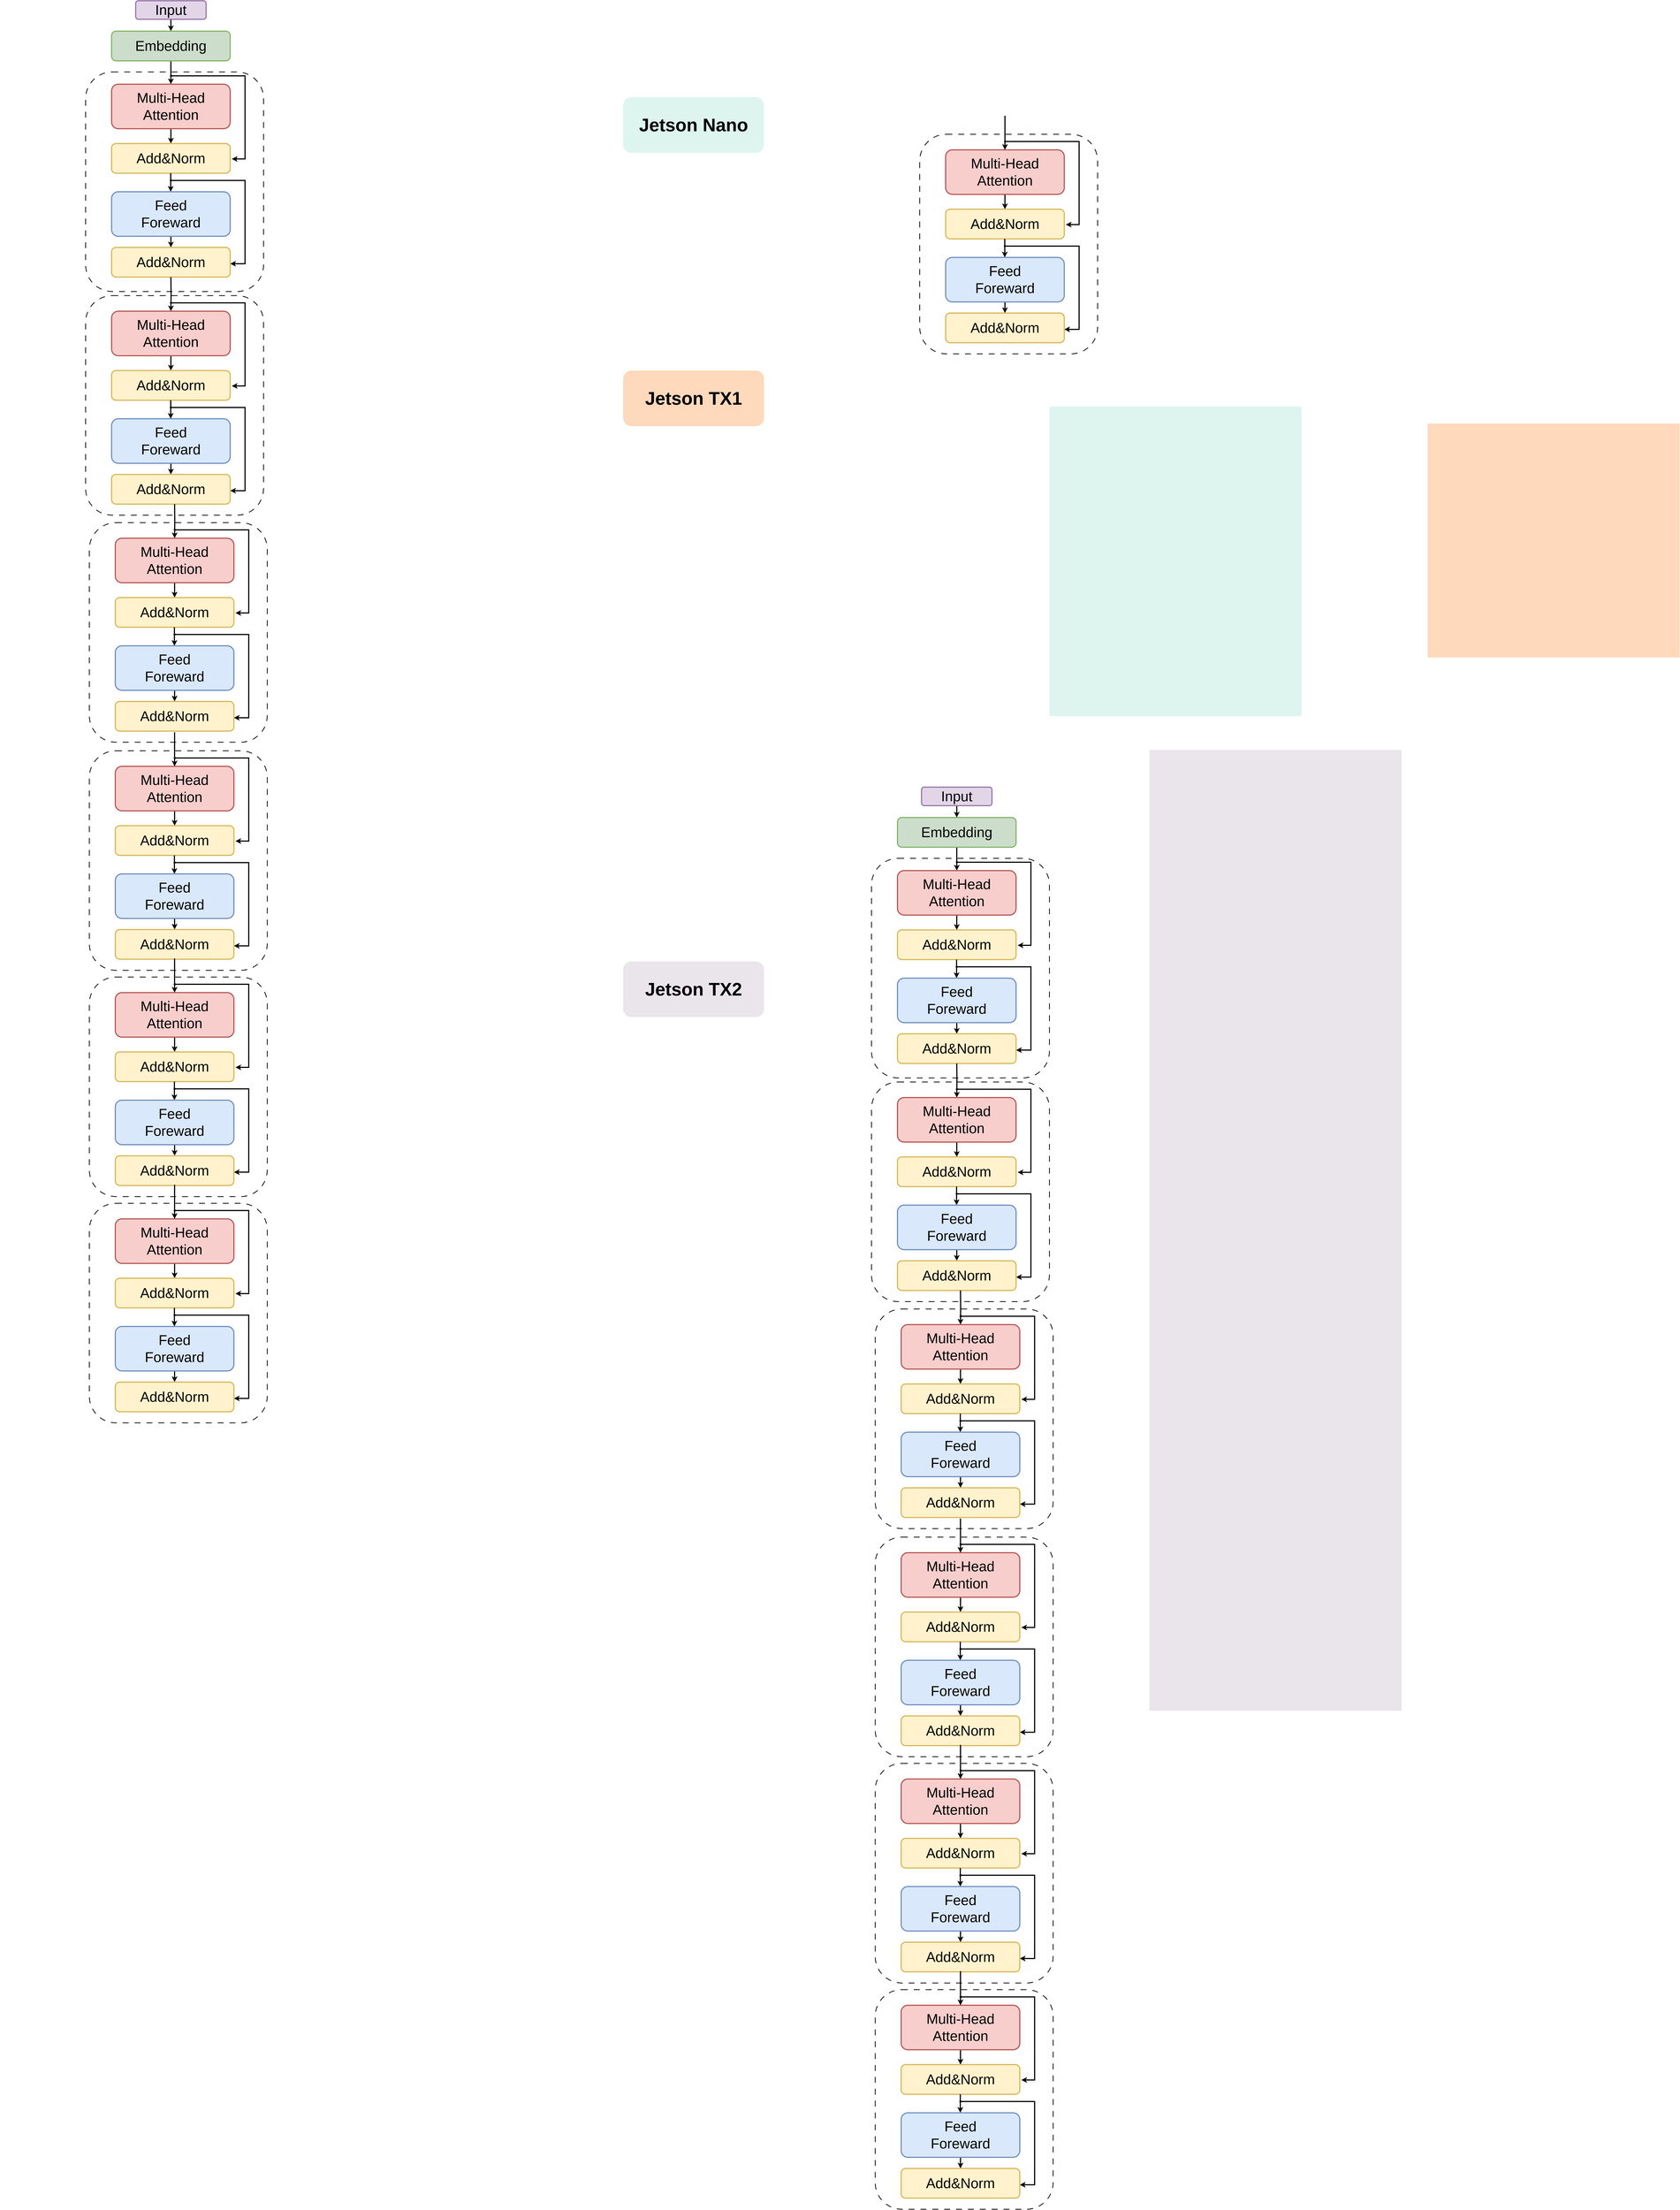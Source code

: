 <mxfile version="24.3.1" type="github">
  <diagram name="第 1 页" id="jGCUCTJVL9ZnJNVktiu8">
    <mxGraphModel dx="6913" dy="3660" grid="1" gridSize="10" guides="1" tooltips="1" connect="1" arrows="1" fold="1" page="1" pageScale="1" pageWidth="10000" pageHeight="100000" math="0" shadow="0">
      <root>
        <mxCell id="0" />
        <mxCell id="1" parent="0" />
        <mxCell id="Ar4yWl2cdLanYW7Hd3Hr-214" value="" style="rounded=0;whiteSpace=wrap;html=1;fillColor=#e9e5eb;strokeColor=none;" vertex="1" parent="1">
          <mxGeometry x="3180" y="2140" width="680" height="2590" as="geometry" />
        </mxCell>
        <mxCell id="Ar4yWl2cdLanYW7Hd3Hr-212" value="" style="rounded=0;whiteSpace=wrap;html=1;fillColor=#FED9BC;strokeColor=none;" vertex="1" parent="1">
          <mxGeometry x="3930" y="1260" width="680" height="630.5" as="geometry" />
        </mxCell>
        <mxCell id="Ar4yWl2cdLanYW7Hd3Hr-211" value="" style="rounded=0;whiteSpace=wrap;html=1;fillColor=#def5ef;strokeColor=none;fillStyle=solid;" vertex="1" parent="1">
          <mxGeometry x="2910" y="1214" width="680" height="835" as="geometry" />
        </mxCell>
        <mxCell id="Ar4yWl2cdLanYW7Hd3Hr-1" value="" style="rounded=1;whiteSpace=wrap;html=1;fillColor=none;strokeWidth=2;dashed=1;dashPattern=8 8;" vertex="1" parent="1">
          <mxGeometry x="310" y="915" width="480" height="592" as="geometry" />
        </mxCell>
        <mxCell id="Ar4yWl2cdLanYW7Hd3Hr-2" value="" style="edgeStyle=orthogonalEdgeStyle;rounded=0;orthogonalLoop=1;jettySize=auto;html=1;strokeWidth=3;" edge="1" parent="1" source="Ar4yWl2cdLanYW7Hd3Hr-3" target="Ar4yWl2cdLanYW7Hd3Hr-7">
          <mxGeometry relative="1" as="geometry" />
        </mxCell>
        <mxCell id="Ar4yWl2cdLanYW7Hd3Hr-3" value="&lt;font style=&quot;font-size: 38px;&quot;&gt;Embedding&lt;/font&gt;" style="rounded=1;whiteSpace=wrap;html=1;fillColor=#CCDECB;strokeColor=#82b366;strokeWidth=3;" vertex="1" parent="1">
          <mxGeometry x="380" y="202" width="320" height="80" as="geometry" />
        </mxCell>
        <mxCell id="Ar4yWl2cdLanYW7Hd3Hr-4" style="edgeStyle=orthogonalEdgeStyle;rounded=0;orthogonalLoop=1;jettySize=auto;html=1;exitX=0.5;exitY=1;exitDx=0;exitDy=0;entryX=0.5;entryY=0;entryDx=0;entryDy=0;strokeWidth=3;" edge="1" parent="1" source="Ar4yWl2cdLanYW7Hd3Hr-5" target="Ar4yWl2cdLanYW7Hd3Hr-3">
          <mxGeometry relative="1" as="geometry" />
        </mxCell>
        <mxCell id="Ar4yWl2cdLanYW7Hd3Hr-5" value="&lt;font style=&quot;font-size: 38px;&quot;&gt;Input&lt;/font&gt;" style="rounded=1;whiteSpace=wrap;html=1;fillColor=#e1d5e7;strokeColor=#9673a6;strokeWidth=3;" vertex="1" parent="1">
          <mxGeometry x="445" y="120" width="190" height="50" as="geometry" />
        </mxCell>
        <mxCell id="Ar4yWl2cdLanYW7Hd3Hr-6" value="" style="edgeStyle=orthogonalEdgeStyle;rounded=0;orthogonalLoop=1;jettySize=auto;html=1;strokeWidth=3;" edge="1" parent="1" source="Ar4yWl2cdLanYW7Hd3Hr-7" target="Ar4yWl2cdLanYW7Hd3Hr-8">
          <mxGeometry relative="1" as="geometry" />
        </mxCell>
        <mxCell id="Ar4yWl2cdLanYW7Hd3Hr-7" value="&lt;div&gt;&lt;font style=&quot;font-size: 38px;&quot;&gt;&lt;br&gt;&lt;/font&gt;&lt;/div&gt;&lt;font style=&quot;font-size: 38px;&quot;&gt;Multi-Head&lt;/font&gt;&lt;div&gt;&lt;span style=&quot;font-size: 38px;&quot;&gt;Attention&lt;br&gt;&lt;/span&gt;&lt;div&gt;&lt;font style=&quot;font-size: 38px;&quot;&gt;&lt;br&gt;&lt;/font&gt;&lt;/div&gt;&lt;/div&gt;" style="rounded=1;whiteSpace=wrap;html=1;fillColor=#f8cecc;strokeColor=#b85450;movable=1;resizable=1;rotatable=1;deletable=1;editable=1;locked=0;connectable=1;strokeWidth=3;" vertex="1" parent="1">
          <mxGeometry x="380" y="345" width="320" height="120" as="geometry" />
        </mxCell>
        <mxCell id="Ar4yWl2cdLanYW7Hd3Hr-8" value="&lt;font style=&quot;font-size: 38px;&quot;&gt;Add&amp;amp;Norm&lt;/font&gt;" style="rounded=1;whiteSpace=wrap;html=1;fillColor=#fff2cc;strokeColor=#d6b656;strokeWidth=3;" vertex="1" parent="1">
          <mxGeometry x="380" y="505" width="320" height="80" as="geometry" />
        </mxCell>
        <mxCell id="Ar4yWl2cdLanYW7Hd3Hr-9" value="" style="ellipse;whiteSpace=wrap;html=1;aspect=fixed;labelBackgroundColor=#000000;labelBorderColor=default;" vertex="1" parent="1">
          <mxGeometry x="80" y="120" as="geometry" />
        </mxCell>
        <mxCell id="Ar4yWl2cdLanYW7Hd3Hr-10" value="" style="ellipse;whiteSpace=wrap;html=1;aspect=fixed;fillColor=#000000;" vertex="1" parent="1">
          <mxGeometry x="538" y="320" width="5" height="5" as="geometry" />
        </mxCell>
        <mxCell id="Ar4yWl2cdLanYW7Hd3Hr-11" style="edgeStyle=orthogonalEdgeStyle;rounded=0;orthogonalLoop=1;jettySize=auto;html=1;exitX=1;exitY=0.5;exitDx=0;exitDy=0;entryX=1.013;entryY=0.519;entryDx=0;entryDy=0;entryPerimeter=0;strokeWidth=3;" edge="1" parent="1" source="Ar4yWl2cdLanYW7Hd3Hr-10" target="Ar4yWl2cdLanYW7Hd3Hr-8">
          <mxGeometry relative="1" as="geometry">
            <Array as="points">
              <mxPoint x="740" y="323" />
              <mxPoint x="740" y="547" />
            </Array>
          </mxGeometry>
        </mxCell>
        <mxCell id="Ar4yWl2cdLanYW7Hd3Hr-13" value="" style="edgeStyle=orthogonalEdgeStyle;rounded=0;orthogonalLoop=1;jettySize=auto;html=1;strokeWidth=3;" edge="1" parent="1" target="Ar4yWl2cdLanYW7Hd3Hr-15">
          <mxGeometry relative="1" as="geometry">
            <mxPoint x="539.5" y="585" as="sourcePoint" />
            <Array as="points">
              <mxPoint x="540" y="585" />
            </Array>
          </mxGeometry>
        </mxCell>
        <mxCell id="Ar4yWl2cdLanYW7Hd3Hr-14" value="" style="edgeStyle=orthogonalEdgeStyle;rounded=0;orthogonalLoop=1;jettySize=auto;html=1;strokeWidth=3;" edge="1" parent="1" source="Ar4yWl2cdLanYW7Hd3Hr-15" target="Ar4yWl2cdLanYW7Hd3Hr-18">
          <mxGeometry relative="1" as="geometry" />
        </mxCell>
        <mxCell id="Ar4yWl2cdLanYW7Hd3Hr-15" value="&lt;div&gt;&lt;font style=&quot;font-size: 38px;&quot;&gt;&lt;br&gt;&lt;/font&gt;&lt;/div&gt;&lt;font style=&quot;font-size: 38px;&quot;&gt;Feed&lt;/font&gt;&lt;div&gt;&lt;span style=&quot;font-size: 38px;&quot;&gt;Foreward&lt;br&gt;&lt;/span&gt;&lt;div&gt;&lt;font style=&quot;font-size: 38px;&quot;&gt;&lt;br&gt;&lt;/font&gt;&lt;/div&gt;&lt;/div&gt;" style="rounded=1;whiteSpace=wrap;html=1;fillColor=#dae8fc;strokeColor=#6c8ebf;movable=1;resizable=1;rotatable=1;deletable=1;editable=1;locked=0;connectable=1;strokeWidth=3;points=[[0,0,0,0,0],[0,0.25,0,0,0],[0,0.5,0,0,0],[0,0.75,0,0,0],[0,1,0,0,0],[0.25,0,0,0,0],[0.25,1,0,0,0],[0.5,0,0,0,0],[0.5,1,0,0,0],[0.75,0,0,0,0],[0.75,1,0,0,0],[1,0,0,0,0],[1,0.25,0,0,0],[1,0.5,0,0,0],[1,0.75,0,0,0],[1,1,0,0,0]];" vertex="1" parent="1">
          <mxGeometry x="380" y="635" width="320" height="120" as="geometry" />
        </mxCell>
        <mxCell id="Ar4yWl2cdLanYW7Hd3Hr-16" value="" style="ellipse;whiteSpace=wrap;html=1;aspect=fixed;fillColor=#000000;" vertex="1" parent="1">
          <mxGeometry x="537.5" y="602" width="5" height="5" as="geometry" />
        </mxCell>
        <mxCell id="Ar4yWl2cdLanYW7Hd3Hr-17" style="edgeStyle=orthogonalEdgeStyle;rounded=0;orthogonalLoop=1;jettySize=auto;html=1;exitX=1;exitY=0.5;exitDx=0;exitDy=0;strokeWidth=3;" edge="1" parent="1" source="Ar4yWl2cdLanYW7Hd3Hr-16" target="Ar4yWl2cdLanYW7Hd3Hr-18">
          <mxGeometry relative="1" as="geometry">
            <mxPoint x="703.5" y="829" as="targetPoint" />
            <Array as="points">
              <mxPoint x="740" y="605" />
              <mxPoint x="740" y="829" />
            </Array>
          </mxGeometry>
        </mxCell>
        <mxCell id="Ar4yWl2cdLanYW7Hd3Hr-18" value="&lt;font style=&quot;font-size: 38px;&quot;&gt;Add&amp;amp;Norm&lt;/font&gt;" style="rounded=1;whiteSpace=wrap;html=1;fillColor=#fff2cc;strokeColor=#d6b656;strokeWidth=3;" vertex="1" parent="1">
          <mxGeometry x="380" y="785" width="320" height="80" as="geometry" />
        </mxCell>
        <mxCell id="Ar4yWl2cdLanYW7Hd3Hr-19" style="edgeStyle=orthogonalEdgeStyle;rounded=0;orthogonalLoop=1;jettySize=auto;html=1;exitX=0.5;exitY=1;exitDx=0;exitDy=0;" edge="1" parent="1" source="Ar4yWl2cdLanYW7Hd3Hr-15" target="Ar4yWl2cdLanYW7Hd3Hr-15">
          <mxGeometry relative="1" as="geometry" />
        </mxCell>
        <mxCell id="Ar4yWl2cdLanYW7Hd3Hr-20" value="" style="edgeStyle=orthogonalEdgeStyle;rounded=0;orthogonalLoop=1;jettySize=auto;html=1;strokeWidth=3;" edge="1" parent="1" target="Ar4yWl2cdLanYW7Hd3Hr-22">
          <mxGeometry relative="1" as="geometry">
            <mxPoint x="540" y="865" as="sourcePoint" />
          </mxGeometry>
        </mxCell>
        <mxCell id="Ar4yWl2cdLanYW7Hd3Hr-21" value="" style="edgeStyle=orthogonalEdgeStyle;rounded=0;orthogonalLoop=1;jettySize=auto;html=1;strokeWidth=3;" edge="1" parent="1" source="Ar4yWl2cdLanYW7Hd3Hr-22" target="Ar4yWl2cdLanYW7Hd3Hr-23">
          <mxGeometry relative="1" as="geometry" />
        </mxCell>
        <mxCell id="Ar4yWl2cdLanYW7Hd3Hr-22" value="&lt;div&gt;&lt;font style=&quot;font-size: 38px;&quot;&gt;&lt;br&gt;&lt;/font&gt;&lt;/div&gt;&lt;font style=&quot;font-size: 38px;&quot;&gt;Multi-Head&lt;/font&gt;&lt;div&gt;&lt;span style=&quot;font-size: 38px;&quot;&gt;Attention&lt;br&gt;&lt;/span&gt;&lt;div&gt;&lt;font style=&quot;font-size: 38px;&quot;&gt;&lt;br&gt;&lt;/font&gt;&lt;/div&gt;&lt;/div&gt;" style="rounded=1;whiteSpace=wrap;html=1;fillColor=#f8cecc;strokeColor=#b85450;movable=1;resizable=1;rotatable=1;deletable=1;editable=1;locked=0;connectable=1;strokeWidth=3;" vertex="1" parent="1">
          <mxGeometry x="380" y="957" width="320" height="120" as="geometry" />
        </mxCell>
        <mxCell id="Ar4yWl2cdLanYW7Hd3Hr-23" value="&lt;font style=&quot;font-size: 38px;&quot;&gt;Add&amp;amp;Norm&lt;/font&gt;" style="rounded=1;whiteSpace=wrap;html=1;fillColor=#fff2cc;strokeColor=#d6b656;strokeWidth=3;" vertex="1" parent="1">
          <mxGeometry x="380" y="1117" width="320" height="80" as="geometry" />
        </mxCell>
        <mxCell id="Ar4yWl2cdLanYW7Hd3Hr-24" value="" style="ellipse;whiteSpace=wrap;html=1;aspect=fixed;fillColor=#000000;" vertex="1" parent="1">
          <mxGeometry x="538" y="932" width="5" height="5" as="geometry" />
        </mxCell>
        <mxCell id="Ar4yWl2cdLanYW7Hd3Hr-25" style="edgeStyle=orthogonalEdgeStyle;rounded=0;orthogonalLoop=1;jettySize=auto;html=1;exitX=1;exitY=0.5;exitDx=0;exitDy=0;entryX=1.013;entryY=0.519;entryDx=0;entryDy=0;entryPerimeter=0;strokeWidth=3;" edge="1" parent="1" source="Ar4yWl2cdLanYW7Hd3Hr-24" target="Ar4yWl2cdLanYW7Hd3Hr-23">
          <mxGeometry relative="1" as="geometry">
            <Array as="points">
              <mxPoint x="740" y="935" />
              <mxPoint x="740" y="1159" />
            </Array>
          </mxGeometry>
        </mxCell>
        <mxCell id="Ar4yWl2cdLanYW7Hd3Hr-26" value="" style="edgeStyle=orthogonalEdgeStyle;rounded=0;orthogonalLoop=1;jettySize=auto;html=1;strokeWidth=3;" edge="1" parent="1" target="Ar4yWl2cdLanYW7Hd3Hr-28">
          <mxGeometry relative="1" as="geometry">
            <mxPoint x="539.5" y="1197" as="sourcePoint" />
            <Array as="points">
              <mxPoint x="540" y="1197" />
            </Array>
          </mxGeometry>
        </mxCell>
        <mxCell id="Ar4yWl2cdLanYW7Hd3Hr-27" value="" style="edgeStyle=orthogonalEdgeStyle;rounded=0;orthogonalLoop=1;jettySize=auto;html=1;strokeWidth=3;" edge="1" parent="1" source="Ar4yWl2cdLanYW7Hd3Hr-28" target="Ar4yWl2cdLanYW7Hd3Hr-31">
          <mxGeometry relative="1" as="geometry" />
        </mxCell>
        <mxCell id="Ar4yWl2cdLanYW7Hd3Hr-28" value="&lt;div&gt;&lt;font style=&quot;font-size: 38px;&quot;&gt;&lt;br&gt;&lt;/font&gt;&lt;/div&gt;&lt;font style=&quot;font-size: 38px;&quot;&gt;Feed&lt;/font&gt;&lt;div&gt;&lt;span style=&quot;font-size: 38px;&quot;&gt;Foreward&lt;br&gt;&lt;/span&gt;&lt;div&gt;&lt;font style=&quot;font-size: 38px;&quot;&gt;&lt;br&gt;&lt;/font&gt;&lt;/div&gt;&lt;/div&gt;" style="rounded=1;whiteSpace=wrap;html=1;fillColor=#dae8fc;strokeColor=#6c8ebf;movable=1;resizable=1;rotatable=1;deletable=1;editable=1;locked=0;connectable=1;strokeWidth=3;points=[[0,0,0,0,0],[0,0.25,0,0,0],[0,0.5,0,0,0],[0,0.75,0,0,0],[0,1,0,0,0],[0.25,0,0,0,0],[0.25,1,0,0,0],[0.5,0,0,0,0],[0.5,1,0,0,0],[0.75,0,0,0,0],[0.75,1,0,0,0],[1,0,0,0,0],[1,0.25,0,0,0],[1,0.5,0,0,0],[1,0.75,0,0,0],[1,1,0,0,0]];" vertex="1" parent="1">
          <mxGeometry x="380" y="1247" width="320" height="120" as="geometry" />
        </mxCell>
        <mxCell id="Ar4yWl2cdLanYW7Hd3Hr-29" value="" style="ellipse;whiteSpace=wrap;html=1;aspect=fixed;fillColor=#000000;" vertex="1" parent="1">
          <mxGeometry x="537.5" y="1214" width="5" height="5" as="geometry" />
        </mxCell>
        <mxCell id="Ar4yWl2cdLanYW7Hd3Hr-30" style="edgeStyle=orthogonalEdgeStyle;rounded=0;orthogonalLoop=1;jettySize=auto;html=1;exitX=1;exitY=0.5;exitDx=0;exitDy=0;strokeWidth=3;" edge="1" parent="1" source="Ar4yWl2cdLanYW7Hd3Hr-29" target="Ar4yWl2cdLanYW7Hd3Hr-31">
          <mxGeometry relative="1" as="geometry">
            <mxPoint x="703.5" y="1441" as="targetPoint" />
            <Array as="points">
              <mxPoint x="740" y="1217" />
              <mxPoint x="740" y="1441" />
            </Array>
          </mxGeometry>
        </mxCell>
        <mxCell id="Ar4yWl2cdLanYW7Hd3Hr-31" value="&lt;font style=&quot;font-size: 38px;&quot;&gt;Add&amp;amp;Norm&lt;/font&gt;" style="rounded=1;whiteSpace=wrap;html=1;fillColor=#fff2cc;strokeColor=#d6b656;strokeWidth=3;" vertex="1" parent="1">
          <mxGeometry x="380" y="1397" width="320" height="80" as="geometry" />
        </mxCell>
        <mxCell id="Ar4yWl2cdLanYW7Hd3Hr-32" style="edgeStyle=orthogonalEdgeStyle;rounded=0;orthogonalLoop=1;jettySize=auto;html=1;exitX=0.5;exitY=1;exitDx=0;exitDy=0;" edge="1" parent="1" source="Ar4yWl2cdLanYW7Hd3Hr-28" target="Ar4yWl2cdLanYW7Hd3Hr-28">
          <mxGeometry relative="1" as="geometry" />
        </mxCell>
        <mxCell id="Ar4yWl2cdLanYW7Hd3Hr-34" value="" style="edgeStyle=orthogonalEdgeStyle;rounded=0;orthogonalLoop=1;jettySize=auto;html=1;strokeWidth=3;" edge="1" parent="1" target="Ar4yWl2cdLanYW7Hd3Hr-36">
          <mxGeometry relative="1" as="geometry">
            <mxPoint x="550" y="1477" as="sourcePoint" />
          </mxGeometry>
        </mxCell>
        <mxCell id="Ar4yWl2cdLanYW7Hd3Hr-47" value="" style="rounded=1;whiteSpace=wrap;html=1;fillColor=none;strokeWidth=2;dashed=1;dashPattern=8 8;" vertex="1" parent="1">
          <mxGeometry x="310" y="312" width="480" height="592" as="geometry" />
        </mxCell>
        <mxCell id="Ar4yWl2cdLanYW7Hd3Hr-48" value="" style="group" vertex="1" connectable="0" parent="1">
          <mxGeometry x="320" y="1527" width="480" height="592" as="geometry" />
        </mxCell>
        <mxCell id="Ar4yWl2cdLanYW7Hd3Hr-33" value="" style="rounded=1;whiteSpace=wrap;html=1;fillColor=none;strokeWidth=2;dashed=1;dashPattern=8 8;" vertex="1" parent="Ar4yWl2cdLanYW7Hd3Hr-48">
          <mxGeometry width="480" height="592" as="geometry" />
        </mxCell>
        <mxCell id="Ar4yWl2cdLanYW7Hd3Hr-35" value="" style="edgeStyle=orthogonalEdgeStyle;rounded=0;orthogonalLoop=1;jettySize=auto;html=1;strokeWidth=3;" edge="1" parent="Ar4yWl2cdLanYW7Hd3Hr-48" source="Ar4yWl2cdLanYW7Hd3Hr-36" target="Ar4yWl2cdLanYW7Hd3Hr-37">
          <mxGeometry relative="1" as="geometry" />
        </mxCell>
        <mxCell id="Ar4yWl2cdLanYW7Hd3Hr-36" value="&lt;div&gt;&lt;font style=&quot;font-size: 38px;&quot;&gt;&lt;br&gt;&lt;/font&gt;&lt;/div&gt;&lt;font style=&quot;font-size: 38px;&quot;&gt;Multi-Head&lt;/font&gt;&lt;div&gt;&lt;span style=&quot;font-size: 38px;&quot;&gt;Attention&lt;br&gt;&lt;/span&gt;&lt;div&gt;&lt;font style=&quot;font-size: 38px;&quot;&gt;&lt;br&gt;&lt;/font&gt;&lt;/div&gt;&lt;/div&gt;" style="rounded=1;whiteSpace=wrap;html=1;fillColor=#f8cecc;strokeColor=#b85450;movable=1;resizable=1;rotatable=1;deletable=1;editable=1;locked=0;connectable=1;strokeWidth=3;" vertex="1" parent="Ar4yWl2cdLanYW7Hd3Hr-48">
          <mxGeometry x="70" y="42" width="320" height="120" as="geometry" />
        </mxCell>
        <mxCell id="Ar4yWl2cdLanYW7Hd3Hr-37" value="&lt;font style=&quot;font-size: 38px;&quot;&gt;Add&amp;amp;Norm&lt;/font&gt;" style="rounded=1;whiteSpace=wrap;html=1;fillColor=#fff2cc;strokeColor=#d6b656;strokeWidth=3;" vertex="1" parent="Ar4yWl2cdLanYW7Hd3Hr-48">
          <mxGeometry x="70" y="202" width="320" height="80" as="geometry" />
        </mxCell>
        <mxCell id="Ar4yWl2cdLanYW7Hd3Hr-38" value="" style="ellipse;whiteSpace=wrap;html=1;aspect=fixed;fillColor=#000000;" vertex="1" parent="Ar4yWl2cdLanYW7Hd3Hr-48">
          <mxGeometry x="228" y="17" width="5" height="5" as="geometry" />
        </mxCell>
        <mxCell id="Ar4yWl2cdLanYW7Hd3Hr-39" style="edgeStyle=orthogonalEdgeStyle;rounded=0;orthogonalLoop=1;jettySize=auto;html=1;exitX=1;exitY=0.5;exitDx=0;exitDy=0;entryX=1.013;entryY=0.519;entryDx=0;entryDy=0;entryPerimeter=0;strokeWidth=3;" edge="1" parent="Ar4yWl2cdLanYW7Hd3Hr-48" source="Ar4yWl2cdLanYW7Hd3Hr-38" target="Ar4yWl2cdLanYW7Hd3Hr-37">
          <mxGeometry relative="1" as="geometry">
            <Array as="points">
              <mxPoint x="430" y="20" />
              <mxPoint x="430" y="244" />
            </Array>
          </mxGeometry>
        </mxCell>
        <mxCell id="Ar4yWl2cdLanYW7Hd3Hr-40" value="" style="edgeStyle=orthogonalEdgeStyle;rounded=0;orthogonalLoop=1;jettySize=auto;html=1;strokeWidth=3;" edge="1" parent="Ar4yWl2cdLanYW7Hd3Hr-48" target="Ar4yWl2cdLanYW7Hd3Hr-42">
          <mxGeometry relative="1" as="geometry">
            <mxPoint x="229.5" y="282" as="sourcePoint" />
            <Array as="points">
              <mxPoint x="230" y="282" />
            </Array>
          </mxGeometry>
        </mxCell>
        <mxCell id="Ar4yWl2cdLanYW7Hd3Hr-41" value="" style="edgeStyle=orthogonalEdgeStyle;rounded=0;orthogonalLoop=1;jettySize=auto;html=1;strokeWidth=3;" edge="1" parent="Ar4yWl2cdLanYW7Hd3Hr-48" source="Ar4yWl2cdLanYW7Hd3Hr-42" target="Ar4yWl2cdLanYW7Hd3Hr-45">
          <mxGeometry relative="1" as="geometry" />
        </mxCell>
        <mxCell id="Ar4yWl2cdLanYW7Hd3Hr-42" value="&lt;div&gt;&lt;font style=&quot;font-size: 38px;&quot;&gt;&lt;br&gt;&lt;/font&gt;&lt;/div&gt;&lt;font style=&quot;font-size: 38px;&quot;&gt;Feed&lt;/font&gt;&lt;div&gt;&lt;span style=&quot;font-size: 38px;&quot;&gt;Foreward&lt;br&gt;&lt;/span&gt;&lt;div&gt;&lt;font style=&quot;font-size: 38px;&quot;&gt;&lt;br&gt;&lt;/font&gt;&lt;/div&gt;&lt;/div&gt;" style="rounded=1;whiteSpace=wrap;html=1;fillColor=#dae8fc;strokeColor=#6c8ebf;movable=1;resizable=1;rotatable=1;deletable=1;editable=1;locked=0;connectable=1;strokeWidth=3;points=[[0,0,0,0,0],[0,0.25,0,0,0],[0,0.5,0,0,0],[0,0.75,0,0,0],[0,1,0,0,0],[0.25,0,0,0,0],[0.25,1,0,0,0],[0.5,0,0,0,0],[0.5,1,0,0,0],[0.75,0,0,0,0],[0.75,1,0,0,0],[1,0,0,0,0],[1,0.25,0,0,0],[1,0.5,0,0,0],[1,0.75,0,0,0],[1,1,0,0,0]];" vertex="1" parent="Ar4yWl2cdLanYW7Hd3Hr-48">
          <mxGeometry x="70" y="332" width="320" height="120" as="geometry" />
        </mxCell>
        <mxCell id="Ar4yWl2cdLanYW7Hd3Hr-43" value="" style="ellipse;whiteSpace=wrap;html=1;aspect=fixed;fillColor=#000000;" vertex="1" parent="Ar4yWl2cdLanYW7Hd3Hr-48">
          <mxGeometry x="227.5" y="299" width="5" height="5" as="geometry" />
        </mxCell>
        <mxCell id="Ar4yWl2cdLanYW7Hd3Hr-44" style="edgeStyle=orthogonalEdgeStyle;rounded=0;orthogonalLoop=1;jettySize=auto;html=1;exitX=1;exitY=0.5;exitDx=0;exitDy=0;strokeWidth=3;" edge="1" parent="Ar4yWl2cdLanYW7Hd3Hr-48" source="Ar4yWl2cdLanYW7Hd3Hr-43" target="Ar4yWl2cdLanYW7Hd3Hr-45">
          <mxGeometry relative="1" as="geometry">
            <mxPoint x="393.5" y="526" as="targetPoint" />
            <Array as="points">
              <mxPoint x="430" y="302" />
              <mxPoint x="430" y="526" />
            </Array>
          </mxGeometry>
        </mxCell>
        <mxCell id="Ar4yWl2cdLanYW7Hd3Hr-45" value="&lt;font style=&quot;font-size: 38px;&quot;&gt;Add&amp;amp;Norm&lt;/font&gt;" style="rounded=1;whiteSpace=wrap;html=1;fillColor=#fff2cc;strokeColor=#d6b656;strokeWidth=3;" vertex="1" parent="Ar4yWl2cdLanYW7Hd3Hr-48">
          <mxGeometry x="70" y="482" width="320" height="80" as="geometry" />
        </mxCell>
        <mxCell id="Ar4yWl2cdLanYW7Hd3Hr-46" style="edgeStyle=orthogonalEdgeStyle;rounded=0;orthogonalLoop=1;jettySize=auto;html=1;exitX=0.5;exitY=1;exitDx=0;exitDy=0;" edge="1" parent="Ar4yWl2cdLanYW7Hd3Hr-48" source="Ar4yWl2cdLanYW7Hd3Hr-42" target="Ar4yWl2cdLanYW7Hd3Hr-42">
          <mxGeometry relative="1" as="geometry" />
        </mxCell>
        <mxCell id="Ar4yWl2cdLanYW7Hd3Hr-67" value="" style="group" vertex="1" connectable="0" parent="1">
          <mxGeometry x="2560" y="430" width="480" height="642" as="geometry" />
        </mxCell>
        <mxCell id="Ar4yWl2cdLanYW7Hd3Hr-50" value="" style="group" vertex="1" connectable="0" parent="Ar4yWl2cdLanYW7Hd3Hr-67">
          <mxGeometry y="50" width="480" height="592" as="geometry" />
        </mxCell>
        <mxCell id="Ar4yWl2cdLanYW7Hd3Hr-51" value="" style="rounded=1;whiteSpace=wrap;html=1;fillColor=none;strokeWidth=2;dashed=1;dashPattern=8 8;" vertex="1" parent="Ar4yWl2cdLanYW7Hd3Hr-50">
          <mxGeometry width="480" height="592" as="geometry" />
        </mxCell>
        <mxCell id="Ar4yWl2cdLanYW7Hd3Hr-52" value="" style="edgeStyle=orthogonalEdgeStyle;rounded=0;orthogonalLoop=1;jettySize=auto;html=1;strokeWidth=3;" edge="1" parent="Ar4yWl2cdLanYW7Hd3Hr-50" source="Ar4yWl2cdLanYW7Hd3Hr-53" target="Ar4yWl2cdLanYW7Hd3Hr-54">
          <mxGeometry relative="1" as="geometry" />
        </mxCell>
        <mxCell id="Ar4yWl2cdLanYW7Hd3Hr-53" value="&lt;div&gt;&lt;font style=&quot;font-size: 38px;&quot;&gt;&lt;br&gt;&lt;/font&gt;&lt;/div&gt;&lt;font style=&quot;font-size: 38px;&quot;&gt;Multi-Head&lt;/font&gt;&lt;div&gt;&lt;span style=&quot;font-size: 38px;&quot;&gt;Attention&lt;br&gt;&lt;/span&gt;&lt;div&gt;&lt;font style=&quot;font-size: 38px;&quot;&gt;&lt;br&gt;&lt;/font&gt;&lt;/div&gt;&lt;/div&gt;" style="rounded=1;whiteSpace=wrap;html=1;fillColor=#f8cecc;strokeColor=#b85450;movable=1;resizable=1;rotatable=1;deletable=1;editable=1;locked=0;connectable=1;strokeWidth=3;" vertex="1" parent="Ar4yWl2cdLanYW7Hd3Hr-50">
          <mxGeometry x="70" y="42" width="320" height="120" as="geometry" />
        </mxCell>
        <mxCell id="Ar4yWl2cdLanYW7Hd3Hr-54" value="&lt;font style=&quot;font-size: 38px;&quot;&gt;Add&amp;amp;Norm&lt;/font&gt;" style="rounded=1;whiteSpace=wrap;html=1;fillColor=#fff2cc;strokeColor=#d6b656;strokeWidth=3;" vertex="1" parent="Ar4yWl2cdLanYW7Hd3Hr-50">
          <mxGeometry x="70" y="202" width="320" height="80" as="geometry" />
        </mxCell>
        <mxCell id="Ar4yWl2cdLanYW7Hd3Hr-55" value="" style="ellipse;whiteSpace=wrap;html=1;aspect=fixed;fillColor=#000000;" vertex="1" parent="Ar4yWl2cdLanYW7Hd3Hr-50">
          <mxGeometry x="228" y="17" width="5" height="5" as="geometry" />
        </mxCell>
        <mxCell id="Ar4yWl2cdLanYW7Hd3Hr-56" style="edgeStyle=orthogonalEdgeStyle;rounded=0;orthogonalLoop=1;jettySize=auto;html=1;exitX=1;exitY=0.5;exitDx=0;exitDy=0;entryX=1.013;entryY=0.519;entryDx=0;entryDy=0;entryPerimeter=0;strokeWidth=3;" edge="1" parent="Ar4yWl2cdLanYW7Hd3Hr-50" source="Ar4yWl2cdLanYW7Hd3Hr-55" target="Ar4yWl2cdLanYW7Hd3Hr-54">
          <mxGeometry relative="1" as="geometry">
            <Array as="points">
              <mxPoint x="430" y="20" />
              <mxPoint x="430" y="244" />
            </Array>
          </mxGeometry>
        </mxCell>
        <mxCell id="Ar4yWl2cdLanYW7Hd3Hr-57" value="" style="edgeStyle=orthogonalEdgeStyle;rounded=0;orthogonalLoop=1;jettySize=auto;html=1;strokeWidth=3;" edge="1" parent="Ar4yWl2cdLanYW7Hd3Hr-50" target="Ar4yWl2cdLanYW7Hd3Hr-59">
          <mxGeometry relative="1" as="geometry">
            <mxPoint x="229.5" y="282" as="sourcePoint" />
            <Array as="points">
              <mxPoint x="230" y="282" />
            </Array>
          </mxGeometry>
        </mxCell>
        <mxCell id="Ar4yWl2cdLanYW7Hd3Hr-58" value="" style="edgeStyle=orthogonalEdgeStyle;rounded=0;orthogonalLoop=1;jettySize=auto;html=1;strokeWidth=3;" edge="1" parent="Ar4yWl2cdLanYW7Hd3Hr-50" source="Ar4yWl2cdLanYW7Hd3Hr-59" target="Ar4yWl2cdLanYW7Hd3Hr-62">
          <mxGeometry relative="1" as="geometry" />
        </mxCell>
        <mxCell id="Ar4yWl2cdLanYW7Hd3Hr-59" value="&lt;div&gt;&lt;font style=&quot;font-size: 38px;&quot;&gt;&lt;br&gt;&lt;/font&gt;&lt;/div&gt;&lt;font style=&quot;font-size: 38px;&quot;&gt;Feed&lt;/font&gt;&lt;div&gt;&lt;span style=&quot;font-size: 38px;&quot;&gt;Foreward&lt;br&gt;&lt;/span&gt;&lt;div&gt;&lt;font style=&quot;font-size: 38px;&quot;&gt;&lt;br&gt;&lt;/font&gt;&lt;/div&gt;&lt;/div&gt;" style="rounded=1;whiteSpace=wrap;html=1;fillColor=#dae8fc;strokeColor=#6c8ebf;movable=1;resizable=1;rotatable=1;deletable=1;editable=1;locked=0;connectable=1;strokeWidth=3;points=[[0,0,0,0,0],[0,0.25,0,0,0],[0,0.5,0,0,0],[0,0.75,0,0,0],[0,1,0,0,0],[0.25,0,0,0,0],[0.25,1,0,0,0],[0.5,0,0,0,0],[0.5,1,0,0,0],[0.75,0,0,0,0],[0.75,1,0,0,0],[1,0,0,0,0],[1,0.25,0,0,0],[1,0.5,0,0,0],[1,0.75,0,0,0],[1,1,0,0,0]];" vertex="1" parent="Ar4yWl2cdLanYW7Hd3Hr-50">
          <mxGeometry x="70" y="332" width="320" height="120" as="geometry" />
        </mxCell>
        <mxCell id="Ar4yWl2cdLanYW7Hd3Hr-60" value="" style="ellipse;whiteSpace=wrap;html=1;aspect=fixed;fillColor=#000000;" vertex="1" parent="Ar4yWl2cdLanYW7Hd3Hr-50">
          <mxGeometry x="227.5" y="299" width="5" height="5" as="geometry" />
        </mxCell>
        <mxCell id="Ar4yWl2cdLanYW7Hd3Hr-61" style="edgeStyle=orthogonalEdgeStyle;rounded=0;orthogonalLoop=1;jettySize=auto;html=1;exitX=1;exitY=0.5;exitDx=0;exitDy=0;strokeWidth=3;" edge="1" parent="Ar4yWl2cdLanYW7Hd3Hr-50" source="Ar4yWl2cdLanYW7Hd3Hr-60" target="Ar4yWl2cdLanYW7Hd3Hr-62">
          <mxGeometry relative="1" as="geometry">
            <mxPoint x="393.5" y="526" as="targetPoint" />
            <Array as="points">
              <mxPoint x="430" y="302" />
              <mxPoint x="430" y="526" />
            </Array>
          </mxGeometry>
        </mxCell>
        <mxCell id="Ar4yWl2cdLanYW7Hd3Hr-62" value="&lt;font style=&quot;font-size: 38px;&quot;&gt;Add&amp;amp;Norm&lt;/font&gt;" style="rounded=1;whiteSpace=wrap;html=1;fillColor=#fff2cc;strokeColor=#d6b656;strokeWidth=3;" vertex="1" parent="Ar4yWl2cdLanYW7Hd3Hr-50">
          <mxGeometry x="70" y="482" width="320" height="80" as="geometry" />
        </mxCell>
        <mxCell id="Ar4yWl2cdLanYW7Hd3Hr-63" style="edgeStyle=orthogonalEdgeStyle;rounded=0;orthogonalLoop=1;jettySize=auto;html=1;exitX=0.5;exitY=1;exitDx=0;exitDy=0;" edge="1" parent="Ar4yWl2cdLanYW7Hd3Hr-50" source="Ar4yWl2cdLanYW7Hd3Hr-59" target="Ar4yWl2cdLanYW7Hd3Hr-59">
          <mxGeometry relative="1" as="geometry" />
        </mxCell>
        <mxCell id="Ar4yWl2cdLanYW7Hd3Hr-66" value="" style="edgeStyle=orthogonalEdgeStyle;rounded=0;orthogonalLoop=1;jettySize=auto;html=1;strokeWidth=3;" edge="1" parent="Ar4yWl2cdLanYW7Hd3Hr-67">
          <mxGeometry relative="1" as="geometry">
            <mxPoint x="230" as="sourcePoint" />
            <mxPoint x="230" y="92" as="targetPoint" />
          </mxGeometry>
        </mxCell>
        <mxCell id="Ar4yWl2cdLanYW7Hd3Hr-68" value="" style="group" vertex="1" connectable="0" parent="1">
          <mxGeometry x="320" y="2092" width="480" height="642" as="geometry" />
        </mxCell>
        <mxCell id="Ar4yWl2cdLanYW7Hd3Hr-69" value="" style="group" vertex="1" connectable="0" parent="Ar4yWl2cdLanYW7Hd3Hr-68">
          <mxGeometry y="50" width="480" height="592" as="geometry" />
        </mxCell>
        <mxCell id="Ar4yWl2cdLanYW7Hd3Hr-70" value="" style="rounded=1;whiteSpace=wrap;html=1;fillColor=none;strokeWidth=2;dashed=1;dashPattern=8 8;" vertex="1" parent="Ar4yWl2cdLanYW7Hd3Hr-69">
          <mxGeometry width="480" height="592" as="geometry" />
        </mxCell>
        <mxCell id="Ar4yWl2cdLanYW7Hd3Hr-71" value="" style="edgeStyle=orthogonalEdgeStyle;rounded=0;orthogonalLoop=1;jettySize=auto;html=1;strokeWidth=3;" edge="1" parent="Ar4yWl2cdLanYW7Hd3Hr-69" source="Ar4yWl2cdLanYW7Hd3Hr-72" target="Ar4yWl2cdLanYW7Hd3Hr-73">
          <mxGeometry relative="1" as="geometry" />
        </mxCell>
        <mxCell id="Ar4yWl2cdLanYW7Hd3Hr-72" value="&lt;div&gt;&lt;font style=&quot;font-size: 38px;&quot;&gt;&lt;br&gt;&lt;/font&gt;&lt;/div&gt;&lt;font style=&quot;font-size: 38px;&quot;&gt;Multi-Head&lt;/font&gt;&lt;div&gt;&lt;span style=&quot;font-size: 38px;&quot;&gt;Attention&lt;br&gt;&lt;/span&gt;&lt;div&gt;&lt;font style=&quot;font-size: 38px;&quot;&gt;&lt;br&gt;&lt;/font&gt;&lt;/div&gt;&lt;/div&gt;" style="rounded=1;whiteSpace=wrap;html=1;fillColor=#f8cecc;strokeColor=#b85450;movable=1;resizable=1;rotatable=1;deletable=1;editable=1;locked=0;connectable=1;strokeWidth=3;" vertex="1" parent="Ar4yWl2cdLanYW7Hd3Hr-69">
          <mxGeometry x="70" y="42" width="320" height="120" as="geometry" />
        </mxCell>
        <mxCell id="Ar4yWl2cdLanYW7Hd3Hr-73" value="&lt;font style=&quot;font-size: 38px;&quot;&gt;Add&amp;amp;Norm&lt;/font&gt;" style="rounded=1;whiteSpace=wrap;html=1;fillColor=#fff2cc;strokeColor=#d6b656;strokeWidth=3;" vertex="1" parent="Ar4yWl2cdLanYW7Hd3Hr-69">
          <mxGeometry x="70" y="202" width="320" height="80" as="geometry" />
        </mxCell>
        <mxCell id="Ar4yWl2cdLanYW7Hd3Hr-74" value="" style="ellipse;whiteSpace=wrap;html=1;aspect=fixed;fillColor=#000000;" vertex="1" parent="Ar4yWl2cdLanYW7Hd3Hr-69">
          <mxGeometry x="228" y="17" width="5" height="5" as="geometry" />
        </mxCell>
        <mxCell id="Ar4yWl2cdLanYW7Hd3Hr-75" style="edgeStyle=orthogonalEdgeStyle;rounded=0;orthogonalLoop=1;jettySize=auto;html=1;exitX=1;exitY=0.5;exitDx=0;exitDy=0;entryX=1.013;entryY=0.519;entryDx=0;entryDy=0;entryPerimeter=0;strokeWidth=3;" edge="1" parent="Ar4yWl2cdLanYW7Hd3Hr-69" source="Ar4yWl2cdLanYW7Hd3Hr-74" target="Ar4yWl2cdLanYW7Hd3Hr-73">
          <mxGeometry relative="1" as="geometry">
            <Array as="points">
              <mxPoint x="430" y="20" />
              <mxPoint x="430" y="244" />
            </Array>
          </mxGeometry>
        </mxCell>
        <mxCell id="Ar4yWl2cdLanYW7Hd3Hr-76" value="" style="edgeStyle=orthogonalEdgeStyle;rounded=0;orthogonalLoop=1;jettySize=auto;html=1;strokeWidth=3;" edge="1" parent="Ar4yWl2cdLanYW7Hd3Hr-69" target="Ar4yWl2cdLanYW7Hd3Hr-78">
          <mxGeometry relative="1" as="geometry">
            <mxPoint x="229.5" y="282" as="sourcePoint" />
            <Array as="points">
              <mxPoint x="230" y="282" />
            </Array>
          </mxGeometry>
        </mxCell>
        <mxCell id="Ar4yWl2cdLanYW7Hd3Hr-77" value="" style="edgeStyle=orthogonalEdgeStyle;rounded=0;orthogonalLoop=1;jettySize=auto;html=1;strokeWidth=3;" edge="1" parent="Ar4yWl2cdLanYW7Hd3Hr-69" source="Ar4yWl2cdLanYW7Hd3Hr-78" target="Ar4yWl2cdLanYW7Hd3Hr-81">
          <mxGeometry relative="1" as="geometry" />
        </mxCell>
        <mxCell id="Ar4yWl2cdLanYW7Hd3Hr-78" value="&lt;div&gt;&lt;font style=&quot;font-size: 38px;&quot;&gt;&lt;br&gt;&lt;/font&gt;&lt;/div&gt;&lt;font style=&quot;font-size: 38px;&quot;&gt;Feed&lt;/font&gt;&lt;div&gt;&lt;span style=&quot;font-size: 38px;&quot;&gt;Foreward&lt;br&gt;&lt;/span&gt;&lt;div&gt;&lt;font style=&quot;font-size: 38px;&quot;&gt;&lt;br&gt;&lt;/font&gt;&lt;/div&gt;&lt;/div&gt;" style="rounded=1;whiteSpace=wrap;html=1;fillColor=#dae8fc;strokeColor=#6c8ebf;movable=1;resizable=1;rotatable=1;deletable=1;editable=1;locked=0;connectable=1;strokeWidth=3;points=[[0,0,0,0,0],[0,0.25,0,0,0],[0,0.5,0,0,0],[0,0.75,0,0,0],[0,1,0,0,0],[0.25,0,0,0,0],[0.25,1,0,0,0],[0.5,0,0,0,0],[0.5,1,0,0,0],[0.75,0,0,0,0],[0.75,1,0,0,0],[1,0,0,0,0],[1,0.25,0,0,0],[1,0.5,0,0,0],[1,0.75,0,0,0],[1,1,0,0,0]];" vertex="1" parent="Ar4yWl2cdLanYW7Hd3Hr-69">
          <mxGeometry x="70" y="332" width="320" height="120" as="geometry" />
        </mxCell>
        <mxCell id="Ar4yWl2cdLanYW7Hd3Hr-79" value="" style="ellipse;whiteSpace=wrap;html=1;aspect=fixed;fillColor=#000000;" vertex="1" parent="Ar4yWl2cdLanYW7Hd3Hr-69">
          <mxGeometry x="227.5" y="299" width="5" height="5" as="geometry" />
        </mxCell>
        <mxCell id="Ar4yWl2cdLanYW7Hd3Hr-80" style="edgeStyle=orthogonalEdgeStyle;rounded=0;orthogonalLoop=1;jettySize=auto;html=1;exitX=1;exitY=0.5;exitDx=0;exitDy=0;strokeWidth=3;" edge="1" parent="Ar4yWl2cdLanYW7Hd3Hr-69" source="Ar4yWl2cdLanYW7Hd3Hr-79" target="Ar4yWl2cdLanYW7Hd3Hr-81">
          <mxGeometry relative="1" as="geometry">
            <mxPoint x="393.5" y="526" as="targetPoint" />
            <Array as="points">
              <mxPoint x="430" y="302" />
              <mxPoint x="430" y="526" />
            </Array>
          </mxGeometry>
        </mxCell>
        <mxCell id="Ar4yWl2cdLanYW7Hd3Hr-81" value="&lt;font style=&quot;font-size: 38px;&quot;&gt;Add&amp;amp;Norm&lt;/font&gt;" style="rounded=1;whiteSpace=wrap;html=1;fillColor=#fff2cc;strokeColor=#d6b656;strokeWidth=3;" vertex="1" parent="Ar4yWl2cdLanYW7Hd3Hr-69">
          <mxGeometry x="70" y="482" width="320" height="80" as="geometry" />
        </mxCell>
        <mxCell id="Ar4yWl2cdLanYW7Hd3Hr-82" style="edgeStyle=orthogonalEdgeStyle;rounded=0;orthogonalLoop=1;jettySize=auto;html=1;exitX=0.5;exitY=1;exitDx=0;exitDy=0;" edge="1" parent="Ar4yWl2cdLanYW7Hd3Hr-69" source="Ar4yWl2cdLanYW7Hd3Hr-78" target="Ar4yWl2cdLanYW7Hd3Hr-78">
          <mxGeometry relative="1" as="geometry" />
        </mxCell>
        <mxCell id="Ar4yWl2cdLanYW7Hd3Hr-83" value="" style="edgeStyle=orthogonalEdgeStyle;rounded=0;orthogonalLoop=1;jettySize=auto;html=1;strokeWidth=3;" edge="1" parent="Ar4yWl2cdLanYW7Hd3Hr-68">
          <mxGeometry relative="1" as="geometry">
            <mxPoint x="230" as="sourcePoint" />
            <mxPoint x="230" y="92" as="targetPoint" />
          </mxGeometry>
        </mxCell>
        <mxCell id="Ar4yWl2cdLanYW7Hd3Hr-84" value="" style="group" vertex="1" connectable="0" parent="1">
          <mxGeometry x="320" y="2702" width="480" height="642" as="geometry" />
        </mxCell>
        <mxCell id="Ar4yWl2cdLanYW7Hd3Hr-85" value="" style="group" vertex="1" connectable="0" parent="Ar4yWl2cdLanYW7Hd3Hr-84">
          <mxGeometry y="50" width="480" height="592" as="geometry" />
        </mxCell>
        <mxCell id="Ar4yWl2cdLanYW7Hd3Hr-86" value="" style="rounded=1;whiteSpace=wrap;html=1;fillColor=none;strokeWidth=2;dashed=1;dashPattern=8 8;" vertex="1" parent="Ar4yWl2cdLanYW7Hd3Hr-85">
          <mxGeometry width="480" height="592" as="geometry" />
        </mxCell>
        <mxCell id="Ar4yWl2cdLanYW7Hd3Hr-87" value="" style="edgeStyle=orthogonalEdgeStyle;rounded=0;orthogonalLoop=1;jettySize=auto;html=1;strokeWidth=3;" edge="1" parent="Ar4yWl2cdLanYW7Hd3Hr-85" source="Ar4yWl2cdLanYW7Hd3Hr-88" target="Ar4yWl2cdLanYW7Hd3Hr-89">
          <mxGeometry relative="1" as="geometry" />
        </mxCell>
        <mxCell id="Ar4yWl2cdLanYW7Hd3Hr-88" value="&lt;div&gt;&lt;font style=&quot;font-size: 38px;&quot;&gt;&lt;br&gt;&lt;/font&gt;&lt;/div&gt;&lt;font style=&quot;font-size: 38px;&quot;&gt;Multi-Head&lt;/font&gt;&lt;div&gt;&lt;span style=&quot;font-size: 38px;&quot;&gt;Attention&lt;br&gt;&lt;/span&gt;&lt;div&gt;&lt;font style=&quot;font-size: 38px;&quot;&gt;&lt;br&gt;&lt;/font&gt;&lt;/div&gt;&lt;/div&gt;" style="rounded=1;whiteSpace=wrap;html=1;fillColor=#f8cecc;strokeColor=#b85450;movable=1;resizable=1;rotatable=1;deletable=1;editable=1;locked=0;connectable=1;strokeWidth=3;" vertex="1" parent="Ar4yWl2cdLanYW7Hd3Hr-85">
          <mxGeometry x="70" y="42" width="320" height="120" as="geometry" />
        </mxCell>
        <mxCell id="Ar4yWl2cdLanYW7Hd3Hr-89" value="&lt;font style=&quot;font-size: 38px;&quot;&gt;Add&amp;amp;Norm&lt;/font&gt;" style="rounded=1;whiteSpace=wrap;html=1;fillColor=#fff2cc;strokeColor=#d6b656;strokeWidth=3;" vertex="1" parent="Ar4yWl2cdLanYW7Hd3Hr-85">
          <mxGeometry x="70" y="202" width="320" height="80" as="geometry" />
        </mxCell>
        <mxCell id="Ar4yWl2cdLanYW7Hd3Hr-90" value="" style="ellipse;whiteSpace=wrap;html=1;aspect=fixed;fillColor=#000000;" vertex="1" parent="Ar4yWl2cdLanYW7Hd3Hr-85">
          <mxGeometry x="228" y="17" width="5" height="5" as="geometry" />
        </mxCell>
        <mxCell id="Ar4yWl2cdLanYW7Hd3Hr-91" style="edgeStyle=orthogonalEdgeStyle;rounded=0;orthogonalLoop=1;jettySize=auto;html=1;exitX=1;exitY=0.5;exitDx=0;exitDy=0;entryX=1.013;entryY=0.519;entryDx=0;entryDy=0;entryPerimeter=0;strokeWidth=3;" edge="1" parent="Ar4yWl2cdLanYW7Hd3Hr-85" source="Ar4yWl2cdLanYW7Hd3Hr-90" target="Ar4yWl2cdLanYW7Hd3Hr-89">
          <mxGeometry relative="1" as="geometry">
            <Array as="points">
              <mxPoint x="430" y="20" />
              <mxPoint x="430" y="244" />
            </Array>
          </mxGeometry>
        </mxCell>
        <mxCell id="Ar4yWl2cdLanYW7Hd3Hr-92" value="" style="edgeStyle=orthogonalEdgeStyle;rounded=0;orthogonalLoop=1;jettySize=auto;html=1;strokeWidth=3;" edge="1" parent="Ar4yWl2cdLanYW7Hd3Hr-85" target="Ar4yWl2cdLanYW7Hd3Hr-94">
          <mxGeometry relative="1" as="geometry">
            <mxPoint x="229.5" y="282" as="sourcePoint" />
            <Array as="points">
              <mxPoint x="230" y="282" />
            </Array>
          </mxGeometry>
        </mxCell>
        <mxCell id="Ar4yWl2cdLanYW7Hd3Hr-93" value="" style="edgeStyle=orthogonalEdgeStyle;rounded=0;orthogonalLoop=1;jettySize=auto;html=1;strokeWidth=3;" edge="1" parent="Ar4yWl2cdLanYW7Hd3Hr-85" source="Ar4yWl2cdLanYW7Hd3Hr-94" target="Ar4yWl2cdLanYW7Hd3Hr-97">
          <mxGeometry relative="1" as="geometry" />
        </mxCell>
        <mxCell id="Ar4yWl2cdLanYW7Hd3Hr-94" value="&lt;div&gt;&lt;font style=&quot;font-size: 38px;&quot;&gt;&lt;br&gt;&lt;/font&gt;&lt;/div&gt;&lt;font style=&quot;font-size: 38px;&quot;&gt;Feed&lt;/font&gt;&lt;div&gt;&lt;span style=&quot;font-size: 38px;&quot;&gt;Foreward&lt;br&gt;&lt;/span&gt;&lt;div&gt;&lt;font style=&quot;font-size: 38px;&quot;&gt;&lt;br&gt;&lt;/font&gt;&lt;/div&gt;&lt;/div&gt;" style="rounded=1;whiteSpace=wrap;html=1;fillColor=#dae8fc;strokeColor=#6c8ebf;movable=1;resizable=1;rotatable=1;deletable=1;editable=1;locked=0;connectable=1;strokeWidth=3;points=[[0,0,0,0,0],[0,0.25,0,0,0],[0,0.5,0,0,0],[0,0.75,0,0,0],[0,1,0,0,0],[0.25,0,0,0,0],[0.25,1,0,0,0],[0.5,0,0,0,0],[0.5,1,0,0,0],[0.75,0,0,0,0],[0.75,1,0,0,0],[1,0,0,0,0],[1,0.25,0,0,0],[1,0.5,0,0,0],[1,0.75,0,0,0],[1,1,0,0,0]];" vertex="1" parent="Ar4yWl2cdLanYW7Hd3Hr-85">
          <mxGeometry x="70" y="332" width="320" height="120" as="geometry" />
        </mxCell>
        <mxCell id="Ar4yWl2cdLanYW7Hd3Hr-95" value="" style="ellipse;whiteSpace=wrap;html=1;aspect=fixed;fillColor=#000000;" vertex="1" parent="Ar4yWl2cdLanYW7Hd3Hr-85">
          <mxGeometry x="227.5" y="299" width="5" height="5" as="geometry" />
        </mxCell>
        <mxCell id="Ar4yWl2cdLanYW7Hd3Hr-96" style="edgeStyle=orthogonalEdgeStyle;rounded=0;orthogonalLoop=1;jettySize=auto;html=1;exitX=1;exitY=0.5;exitDx=0;exitDy=0;strokeWidth=3;" edge="1" parent="Ar4yWl2cdLanYW7Hd3Hr-85" source="Ar4yWl2cdLanYW7Hd3Hr-95" target="Ar4yWl2cdLanYW7Hd3Hr-97">
          <mxGeometry relative="1" as="geometry">
            <mxPoint x="393.5" y="526" as="targetPoint" />
            <Array as="points">
              <mxPoint x="430" y="302" />
              <mxPoint x="430" y="526" />
            </Array>
          </mxGeometry>
        </mxCell>
        <mxCell id="Ar4yWl2cdLanYW7Hd3Hr-97" value="&lt;font style=&quot;font-size: 38px;&quot;&gt;Add&amp;amp;Norm&lt;/font&gt;" style="rounded=1;whiteSpace=wrap;html=1;fillColor=#fff2cc;strokeColor=#d6b656;strokeWidth=3;" vertex="1" parent="Ar4yWl2cdLanYW7Hd3Hr-85">
          <mxGeometry x="70" y="482" width="320" height="80" as="geometry" />
        </mxCell>
        <mxCell id="Ar4yWl2cdLanYW7Hd3Hr-98" style="edgeStyle=orthogonalEdgeStyle;rounded=0;orthogonalLoop=1;jettySize=auto;html=1;exitX=0.5;exitY=1;exitDx=0;exitDy=0;" edge="1" parent="Ar4yWl2cdLanYW7Hd3Hr-85" source="Ar4yWl2cdLanYW7Hd3Hr-94" target="Ar4yWl2cdLanYW7Hd3Hr-94">
          <mxGeometry relative="1" as="geometry" />
        </mxCell>
        <mxCell id="Ar4yWl2cdLanYW7Hd3Hr-99" value="" style="edgeStyle=orthogonalEdgeStyle;rounded=0;orthogonalLoop=1;jettySize=auto;html=1;strokeWidth=3;" edge="1" parent="Ar4yWl2cdLanYW7Hd3Hr-84">
          <mxGeometry relative="1" as="geometry">
            <mxPoint x="230" as="sourcePoint" />
            <mxPoint x="230" y="92" as="targetPoint" />
          </mxGeometry>
        </mxCell>
        <mxCell id="Ar4yWl2cdLanYW7Hd3Hr-100" value="" style="group" vertex="1" connectable="0" parent="1">
          <mxGeometry x="320" y="3312" width="480" height="642" as="geometry" />
        </mxCell>
        <mxCell id="Ar4yWl2cdLanYW7Hd3Hr-101" value="" style="group" vertex="1" connectable="0" parent="Ar4yWl2cdLanYW7Hd3Hr-100">
          <mxGeometry y="50" width="480" height="592" as="geometry" />
        </mxCell>
        <mxCell id="Ar4yWl2cdLanYW7Hd3Hr-102" value="" style="rounded=1;whiteSpace=wrap;html=1;fillColor=none;strokeWidth=2;dashed=1;dashPattern=8 8;" vertex="1" parent="Ar4yWl2cdLanYW7Hd3Hr-101">
          <mxGeometry width="480" height="592" as="geometry" />
        </mxCell>
        <mxCell id="Ar4yWl2cdLanYW7Hd3Hr-103" value="" style="edgeStyle=orthogonalEdgeStyle;rounded=0;orthogonalLoop=1;jettySize=auto;html=1;strokeWidth=3;" edge="1" parent="Ar4yWl2cdLanYW7Hd3Hr-101" source="Ar4yWl2cdLanYW7Hd3Hr-104" target="Ar4yWl2cdLanYW7Hd3Hr-105">
          <mxGeometry relative="1" as="geometry" />
        </mxCell>
        <mxCell id="Ar4yWl2cdLanYW7Hd3Hr-104" value="&lt;div&gt;&lt;font style=&quot;font-size: 38px;&quot;&gt;&lt;br&gt;&lt;/font&gt;&lt;/div&gt;&lt;font style=&quot;font-size: 38px;&quot;&gt;Multi-Head&lt;/font&gt;&lt;div&gt;&lt;span style=&quot;font-size: 38px;&quot;&gt;Attention&lt;br&gt;&lt;/span&gt;&lt;div&gt;&lt;font style=&quot;font-size: 38px;&quot;&gt;&lt;br&gt;&lt;/font&gt;&lt;/div&gt;&lt;/div&gt;" style="rounded=1;whiteSpace=wrap;html=1;fillColor=#f8cecc;strokeColor=#b85450;movable=1;resizable=1;rotatable=1;deletable=1;editable=1;locked=0;connectable=1;strokeWidth=3;" vertex="1" parent="Ar4yWl2cdLanYW7Hd3Hr-101">
          <mxGeometry x="70" y="42" width="320" height="120" as="geometry" />
        </mxCell>
        <mxCell id="Ar4yWl2cdLanYW7Hd3Hr-105" value="&lt;font style=&quot;font-size: 38px;&quot;&gt;Add&amp;amp;Norm&lt;/font&gt;" style="rounded=1;whiteSpace=wrap;html=1;fillColor=#fff2cc;strokeColor=#d6b656;strokeWidth=3;" vertex="1" parent="Ar4yWl2cdLanYW7Hd3Hr-101">
          <mxGeometry x="70" y="202" width="320" height="80" as="geometry" />
        </mxCell>
        <mxCell id="Ar4yWl2cdLanYW7Hd3Hr-106" value="" style="ellipse;whiteSpace=wrap;html=1;aspect=fixed;fillColor=#000000;" vertex="1" parent="Ar4yWl2cdLanYW7Hd3Hr-101">
          <mxGeometry x="228" y="17" width="5" height="5" as="geometry" />
        </mxCell>
        <mxCell id="Ar4yWl2cdLanYW7Hd3Hr-107" style="edgeStyle=orthogonalEdgeStyle;rounded=0;orthogonalLoop=1;jettySize=auto;html=1;exitX=1;exitY=0.5;exitDx=0;exitDy=0;entryX=1.013;entryY=0.519;entryDx=0;entryDy=0;entryPerimeter=0;strokeWidth=3;" edge="1" parent="Ar4yWl2cdLanYW7Hd3Hr-101" source="Ar4yWl2cdLanYW7Hd3Hr-106" target="Ar4yWl2cdLanYW7Hd3Hr-105">
          <mxGeometry relative="1" as="geometry">
            <Array as="points">
              <mxPoint x="430" y="20" />
              <mxPoint x="430" y="244" />
            </Array>
          </mxGeometry>
        </mxCell>
        <mxCell id="Ar4yWl2cdLanYW7Hd3Hr-108" value="" style="edgeStyle=orthogonalEdgeStyle;rounded=0;orthogonalLoop=1;jettySize=auto;html=1;strokeWidth=3;" edge="1" parent="Ar4yWl2cdLanYW7Hd3Hr-101" target="Ar4yWl2cdLanYW7Hd3Hr-110">
          <mxGeometry relative="1" as="geometry">
            <mxPoint x="229.5" y="282" as="sourcePoint" />
            <Array as="points">
              <mxPoint x="230" y="282" />
            </Array>
          </mxGeometry>
        </mxCell>
        <mxCell id="Ar4yWl2cdLanYW7Hd3Hr-109" value="" style="edgeStyle=orthogonalEdgeStyle;rounded=0;orthogonalLoop=1;jettySize=auto;html=1;strokeWidth=3;" edge="1" parent="Ar4yWl2cdLanYW7Hd3Hr-101" source="Ar4yWl2cdLanYW7Hd3Hr-110" target="Ar4yWl2cdLanYW7Hd3Hr-113">
          <mxGeometry relative="1" as="geometry" />
        </mxCell>
        <mxCell id="Ar4yWl2cdLanYW7Hd3Hr-110" value="&lt;div&gt;&lt;font style=&quot;font-size: 38px;&quot;&gt;&lt;br&gt;&lt;/font&gt;&lt;/div&gt;&lt;font style=&quot;font-size: 38px;&quot;&gt;Feed&lt;/font&gt;&lt;div&gt;&lt;span style=&quot;font-size: 38px;&quot;&gt;Foreward&lt;br&gt;&lt;/span&gt;&lt;div&gt;&lt;font style=&quot;font-size: 38px;&quot;&gt;&lt;br&gt;&lt;/font&gt;&lt;/div&gt;&lt;/div&gt;" style="rounded=1;whiteSpace=wrap;html=1;fillColor=#dae8fc;strokeColor=#6c8ebf;movable=1;resizable=1;rotatable=1;deletable=1;editable=1;locked=0;connectable=1;strokeWidth=3;points=[[0,0,0,0,0],[0,0.25,0,0,0],[0,0.5,0,0,0],[0,0.75,0,0,0],[0,1,0,0,0],[0.25,0,0,0,0],[0.25,1,0,0,0],[0.5,0,0,0,0],[0.5,1,0,0,0],[0.75,0,0,0,0],[0.75,1,0,0,0],[1,0,0,0,0],[1,0.25,0,0,0],[1,0.5,0,0,0],[1,0.75,0,0,0],[1,1,0,0,0]];" vertex="1" parent="Ar4yWl2cdLanYW7Hd3Hr-101">
          <mxGeometry x="70" y="332" width="320" height="120" as="geometry" />
        </mxCell>
        <mxCell id="Ar4yWl2cdLanYW7Hd3Hr-111" value="" style="ellipse;whiteSpace=wrap;html=1;aspect=fixed;fillColor=#000000;" vertex="1" parent="Ar4yWl2cdLanYW7Hd3Hr-101">
          <mxGeometry x="227.5" y="299" width="5" height="5" as="geometry" />
        </mxCell>
        <mxCell id="Ar4yWl2cdLanYW7Hd3Hr-112" style="edgeStyle=orthogonalEdgeStyle;rounded=0;orthogonalLoop=1;jettySize=auto;html=1;exitX=1;exitY=0.5;exitDx=0;exitDy=0;strokeWidth=3;" edge="1" parent="Ar4yWl2cdLanYW7Hd3Hr-101" source="Ar4yWl2cdLanYW7Hd3Hr-111" target="Ar4yWl2cdLanYW7Hd3Hr-113">
          <mxGeometry relative="1" as="geometry">
            <mxPoint x="393.5" y="526" as="targetPoint" />
            <Array as="points">
              <mxPoint x="430" y="302" />
              <mxPoint x="430" y="526" />
            </Array>
          </mxGeometry>
        </mxCell>
        <mxCell id="Ar4yWl2cdLanYW7Hd3Hr-113" value="&lt;font style=&quot;font-size: 38px;&quot;&gt;Add&amp;amp;Norm&lt;/font&gt;" style="rounded=1;whiteSpace=wrap;html=1;fillColor=#fff2cc;strokeColor=#d6b656;strokeWidth=3;" vertex="1" parent="Ar4yWl2cdLanYW7Hd3Hr-101">
          <mxGeometry x="70" y="482" width="320" height="80" as="geometry" />
        </mxCell>
        <mxCell id="Ar4yWl2cdLanYW7Hd3Hr-114" style="edgeStyle=orthogonalEdgeStyle;rounded=0;orthogonalLoop=1;jettySize=auto;html=1;exitX=0.5;exitY=1;exitDx=0;exitDy=0;" edge="1" parent="Ar4yWl2cdLanYW7Hd3Hr-101" source="Ar4yWl2cdLanYW7Hd3Hr-110" target="Ar4yWl2cdLanYW7Hd3Hr-110">
          <mxGeometry relative="1" as="geometry" />
        </mxCell>
        <mxCell id="Ar4yWl2cdLanYW7Hd3Hr-115" value="" style="edgeStyle=orthogonalEdgeStyle;rounded=0;orthogonalLoop=1;jettySize=auto;html=1;strokeWidth=3;" edge="1" parent="Ar4yWl2cdLanYW7Hd3Hr-100">
          <mxGeometry relative="1" as="geometry">
            <mxPoint x="230" as="sourcePoint" />
            <mxPoint x="230" y="92" as="targetPoint" />
          </mxGeometry>
        </mxCell>
        <mxCell id="Ar4yWl2cdLanYW7Hd3Hr-219" value="&lt;b&gt;&lt;font style=&quot;font-size: 49px;&quot;&gt;Jetson Nano&lt;/font&gt;&lt;/b&gt;" style="rounded=1;whiteSpace=wrap;html=1;fillColor=#DEF5EF;strokeColor=none;" vertex="1" parent="1">
          <mxGeometry x="1760" y="380" width="380" height="150" as="geometry" />
        </mxCell>
        <mxCell id="Ar4yWl2cdLanYW7Hd3Hr-221" value="&lt;b&gt;&lt;font style=&quot;font-size: 49px;&quot;&gt;Jetson TX1&lt;/font&gt;&lt;/b&gt;" style="rounded=1;whiteSpace=wrap;html=1;fillColor=#fed9bc;strokeColor=none;" vertex="1" parent="1">
          <mxGeometry x="1760" y="1117" width="380" height="150" as="geometry" />
        </mxCell>
        <mxCell id="Ar4yWl2cdLanYW7Hd3Hr-222" value="&lt;b&gt;&lt;font style=&quot;font-size: 49px;&quot;&gt;Jetson TX2&lt;/font&gt;&lt;/b&gt;" style="rounded=1;whiteSpace=wrap;html=1;fillColor=#e9e5eb;strokeColor=none;" vertex="1" parent="1">
          <mxGeometry x="1760" y="2710" width="380" height="150" as="geometry" />
        </mxCell>
        <mxCell id="Ar4yWl2cdLanYW7Hd3Hr-224" value="" style="rounded=1;whiteSpace=wrap;html=1;fillColor=none;strokeWidth=2;dashed=1;dashPattern=8 8;" vertex="1" parent="1">
          <mxGeometry x="2430" y="3035" width="480" height="592" as="geometry" />
        </mxCell>
        <mxCell id="Ar4yWl2cdLanYW7Hd3Hr-225" value="" style="edgeStyle=orthogonalEdgeStyle;rounded=0;orthogonalLoop=1;jettySize=auto;html=1;strokeWidth=3;" edge="1" parent="1" source="Ar4yWl2cdLanYW7Hd3Hr-226" target="Ar4yWl2cdLanYW7Hd3Hr-230">
          <mxGeometry relative="1" as="geometry" />
        </mxCell>
        <mxCell id="Ar4yWl2cdLanYW7Hd3Hr-226" value="&lt;font style=&quot;font-size: 38px;&quot;&gt;Embedding&lt;/font&gt;" style="rounded=1;whiteSpace=wrap;html=1;fillColor=#CCDECB;strokeColor=#82b366;strokeWidth=3;" vertex="1" parent="1">
          <mxGeometry x="2500" y="2322" width="320" height="80" as="geometry" />
        </mxCell>
        <mxCell id="Ar4yWl2cdLanYW7Hd3Hr-227" style="edgeStyle=orthogonalEdgeStyle;rounded=0;orthogonalLoop=1;jettySize=auto;html=1;exitX=0.5;exitY=1;exitDx=0;exitDy=0;entryX=0.5;entryY=0;entryDx=0;entryDy=0;strokeWidth=3;" edge="1" parent="1" source="Ar4yWl2cdLanYW7Hd3Hr-228" target="Ar4yWl2cdLanYW7Hd3Hr-226">
          <mxGeometry relative="1" as="geometry" />
        </mxCell>
        <mxCell id="Ar4yWl2cdLanYW7Hd3Hr-228" value="&lt;font style=&quot;font-size: 38px;&quot;&gt;Input&lt;/font&gt;" style="rounded=1;whiteSpace=wrap;html=1;fillColor=#e1d5e7;strokeColor=#9673a6;strokeWidth=3;" vertex="1" parent="1">
          <mxGeometry x="2565" y="2240" width="190" height="50" as="geometry" />
        </mxCell>
        <mxCell id="Ar4yWl2cdLanYW7Hd3Hr-229" value="" style="edgeStyle=orthogonalEdgeStyle;rounded=0;orthogonalLoop=1;jettySize=auto;html=1;strokeWidth=3;" edge="1" parent="1" source="Ar4yWl2cdLanYW7Hd3Hr-230" target="Ar4yWl2cdLanYW7Hd3Hr-231">
          <mxGeometry relative="1" as="geometry" />
        </mxCell>
        <mxCell id="Ar4yWl2cdLanYW7Hd3Hr-230" value="&lt;div&gt;&lt;font style=&quot;font-size: 38px;&quot;&gt;&lt;br&gt;&lt;/font&gt;&lt;/div&gt;&lt;font style=&quot;font-size: 38px;&quot;&gt;Multi-Head&lt;/font&gt;&lt;div&gt;&lt;span style=&quot;font-size: 38px;&quot;&gt;Attention&lt;br&gt;&lt;/span&gt;&lt;div&gt;&lt;font style=&quot;font-size: 38px;&quot;&gt;&lt;br&gt;&lt;/font&gt;&lt;/div&gt;&lt;/div&gt;" style="rounded=1;whiteSpace=wrap;html=1;fillColor=#f8cecc;strokeColor=#b85450;movable=1;resizable=1;rotatable=1;deletable=1;editable=1;locked=0;connectable=1;strokeWidth=3;" vertex="1" parent="1">
          <mxGeometry x="2500" y="2465" width="320" height="120" as="geometry" />
        </mxCell>
        <mxCell id="Ar4yWl2cdLanYW7Hd3Hr-231" value="&lt;font style=&quot;font-size: 38px;&quot;&gt;Add&amp;amp;Norm&lt;/font&gt;" style="rounded=1;whiteSpace=wrap;html=1;fillColor=#fff2cc;strokeColor=#d6b656;strokeWidth=3;" vertex="1" parent="1">
          <mxGeometry x="2500" y="2625" width="320" height="80" as="geometry" />
        </mxCell>
        <mxCell id="Ar4yWl2cdLanYW7Hd3Hr-232" value="" style="ellipse;whiteSpace=wrap;html=1;aspect=fixed;fillColor=#000000;" vertex="1" parent="1">
          <mxGeometry x="2658" y="2440" width="5" height="5" as="geometry" />
        </mxCell>
        <mxCell id="Ar4yWl2cdLanYW7Hd3Hr-233" style="edgeStyle=orthogonalEdgeStyle;rounded=0;orthogonalLoop=1;jettySize=auto;html=1;exitX=1;exitY=0.5;exitDx=0;exitDy=0;entryX=1.013;entryY=0.519;entryDx=0;entryDy=0;entryPerimeter=0;strokeWidth=3;" edge="1" parent="1" source="Ar4yWl2cdLanYW7Hd3Hr-232" target="Ar4yWl2cdLanYW7Hd3Hr-231">
          <mxGeometry relative="1" as="geometry">
            <Array as="points">
              <mxPoint x="2860" y="2443" />
              <mxPoint x="2860" y="2667" />
            </Array>
          </mxGeometry>
        </mxCell>
        <mxCell id="Ar4yWl2cdLanYW7Hd3Hr-234" value="" style="edgeStyle=orthogonalEdgeStyle;rounded=0;orthogonalLoop=1;jettySize=auto;html=1;strokeWidth=3;" edge="1" parent="1" target="Ar4yWl2cdLanYW7Hd3Hr-236">
          <mxGeometry relative="1" as="geometry">
            <mxPoint x="2659.5" y="2705" as="sourcePoint" />
            <Array as="points">
              <mxPoint x="2660" y="2705" />
            </Array>
          </mxGeometry>
        </mxCell>
        <mxCell id="Ar4yWl2cdLanYW7Hd3Hr-235" value="" style="edgeStyle=orthogonalEdgeStyle;rounded=0;orthogonalLoop=1;jettySize=auto;html=1;strokeWidth=3;" edge="1" parent="1" source="Ar4yWl2cdLanYW7Hd3Hr-236" target="Ar4yWl2cdLanYW7Hd3Hr-239">
          <mxGeometry relative="1" as="geometry" />
        </mxCell>
        <mxCell id="Ar4yWl2cdLanYW7Hd3Hr-236" value="&lt;div&gt;&lt;font style=&quot;font-size: 38px;&quot;&gt;&lt;br&gt;&lt;/font&gt;&lt;/div&gt;&lt;font style=&quot;font-size: 38px;&quot;&gt;Feed&lt;/font&gt;&lt;div&gt;&lt;span style=&quot;font-size: 38px;&quot;&gt;Foreward&lt;br&gt;&lt;/span&gt;&lt;div&gt;&lt;font style=&quot;font-size: 38px;&quot;&gt;&lt;br&gt;&lt;/font&gt;&lt;/div&gt;&lt;/div&gt;" style="rounded=1;whiteSpace=wrap;html=1;fillColor=#dae8fc;strokeColor=#6c8ebf;movable=1;resizable=1;rotatable=1;deletable=1;editable=1;locked=0;connectable=1;strokeWidth=3;points=[[0,0,0,0,0],[0,0.25,0,0,0],[0,0.5,0,0,0],[0,0.75,0,0,0],[0,1,0,0,0],[0.25,0,0,0,0],[0.25,1,0,0,0],[0.5,0,0,0,0],[0.5,1,0,0,0],[0.75,0,0,0,0],[0.75,1,0,0,0],[1,0,0,0,0],[1,0.25,0,0,0],[1,0.5,0,0,0],[1,0.75,0,0,0],[1,1,0,0,0]];" vertex="1" parent="1">
          <mxGeometry x="2500" y="2755" width="320" height="120" as="geometry" />
        </mxCell>
        <mxCell id="Ar4yWl2cdLanYW7Hd3Hr-237" value="" style="ellipse;whiteSpace=wrap;html=1;aspect=fixed;fillColor=#000000;" vertex="1" parent="1">
          <mxGeometry x="2657.5" y="2722" width="5" height="5" as="geometry" />
        </mxCell>
        <mxCell id="Ar4yWl2cdLanYW7Hd3Hr-238" style="edgeStyle=orthogonalEdgeStyle;rounded=0;orthogonalLoop=1;jettySize=auto;html=1;exitX=1;exitY=0.5;exitDx=0;exitDy=0;strokeWidth=3;" edge="1" parent="1" source="Ar4yWl2cdLanYW7Hd3Hr-237" target="Ar4yWl2cdLanYW7Hd3Hr-239">
          <mxGeometry relative="1" as="geometry">
            <mxPoint x="2823.5" y="2949" as="targetPoint" />
            <Array as="points">
              <mxPoint x="2860" y="2725" />
              <mxPoint x="2860" y="2949" />
            </Array>
          </mxGeometry>
        </mxCell>
        <mxCell id="Ar4yWl2cdLanYW7Hd3Hr-239" value="&lt;font style=&quot;font-size: 38px;&quot;&gt;Add&amp;amp;Norm&lt;/font&gt;" style="rounded=1;whiteSpace=wrap;html=1;fillColor=#fff2cc;strokeColor=#d6b656;strokeWidth=3;" vertex="1" parent="1">
          <mxGeometry x="2500" y="2905" width="320" height="80" as="geometry" />
        </mxCell>
        <mxCell id="Ar4yWl2cdLanYW7Hd3Hr-240" style="edgeStyle=orthogonalEdgeStyle;rounded=0;orthogonalLoop=1;jettySize=auto;html=1;exitX=0.5;exitY=1;exitDx=0;exitDy=0;" edge="1" parent="1" source="Ar4yWl2cdLanYW7Hd3Hr-236" target="Ar4yWl2cdLanYW7Hd3Hr-236">
          <mxGeometry relative="1" as="geometry" />
        </mxCell>
        <mxCell id="Ar4yWl2cdLanYW7Hd3Hr-241" value="" style="edgeStyle=orthogonalEdgeStyle;rounded=0;orthogonalLoop=1;jettySize=auto;html=1;strokeWidth=3;" edge="1" parent="1" target="Ar4yWl2cdLanYW7Hd3Hr-243">
          <mxGeometry relative="1" as="geometry">
            <mxPoint x="2660" y="2985" as="sourcePoint" />
          </mxGeometry>
        </mxCell>
        <mxCell id="Ar4yWl2cdLanYW7Hd3Hr-242" value="" style="edgeStyle=orthogonalEdgeStyle;rounded=0;orthogonalLoop=1;jettySize=auto;html=1;strokeWidth=3;" edge="1" parent="1" source="Ar4yWl2cdLanYW7Hd3Hr-243" target="Ar4yWl2cdLanYW7Hd3Hr-244">
          <mxGeometry relative="1" as="geometry" />
        </mxCell>
        <mxCell id="Ar4yWl2cdLanYW7Hd3Hr-243" value="&lt;div&gt;&lt;font style=&quot;font-size: 38px;&quot;&gt;&lt;br&gt;&lt;/font&gt;&lt;/div&gt;&lt;font style=&quot;font-size: 38px;&quot;&gt;Multi-Head&lt;/font&gt;&lt;div&gt;&lt;span style=&quot;font-size: 38px;&quot;&gt;Attention&lt;br&gt;&lt;/span&gt;&lt;div&gt;&lt;font style=&quot;font-size: 38px;&quot;&gt;&lt;br&gt;&lt;/font&gt;&lt;/div&gt;&lt;/div&gt;" style="rounded=1;whiteSpace=wrap;html=1;fillColor=#f8cecc;strokeColor=#b85450;movable=1;resizable=1;rotatable=1;deletable=1;editable=1;locked=0;connectable=1;strokeWidth=3;" vertex="1" parent="1">
          <mxGeometry x="2500" y="3077" width="320" height="120" as="geometry" />
        </mxCell>
        <mxCell id="Ar4yWl2cdLanYW7Hd3Hr-244" value="&lt;font style=&quot;font-size: 38px;&quot;&gt;Add&amp;amp;Norm&lt;/font&gt;" style="rounded=1;whiteSpace=wrap;html=1;fillColor=#fff2cc;strokeColor=#d6b656;strokeWidth=3;" vertex="1" parent="1">
          <mxGeometry x="2500" y="3237" width="320" height="80" as="geometry" />
        </mxCell>
        <mxCell id="Ar4yWl2cdLanYW7Hd3Hr-245" value="" style="ellipse;whiteSpace=wrap;html=1;aspect=fixed;fillColor=#000000;" vertex="1" parent="1">
          <mxGeometry x="2658" y="3052" width="5" height="5" as="geometry" />
        </mxCell>
        <mxCell id="Ar4yWl2cdLanYW7Hd3Hr-246" style="edgeStyle=orthogonalEdgeStyle;rounded=0;orthogonalLoop=1;jettySize=auto;html=1;exitX=1;exitY=0.5;exitDx=0;exitDy=0;entryX=1.013;entryY=0.519;entryDx=0;entryDy=0;entryPerimeter=0;strokeWidth=3;" edge="1" parent="1" source="Ar4yWl2cdLanYW7Hd3Hr-245" target="Ar4yWl2cdLanYW7Hd3Hr-244">
          <mxGeometry relative="1" as="geometry">
            <Array as="points">
              <mxPoint x="2860" y="3055" />
              <mxPoint x="2860" y="3279" />
            </Array>
          </mxGeometry>
        </mxCell>
        <mxCell id="Ar4yWl2cdLanYW7Hd3Hr-247" value="" style="edgeStyle=orthogonalEdgeStyle;rounded=0;orthogonalLoop=1;jettySize=auto;html=1;strokeWidth=3;" edge="1" parent="1" target="Ar4yWl2cdLanYW7Hd3Hr-249">
          <mxGeometry relative="1" as="geometry">
            <mxPoint x="2659.5" y="3317" as="sourcePoint" />
            <Array as="points">
              <mxPoint x="2660" y="3317" />
            </Array>
          </mxGeometry>
        </mxCell>
        <mxCell id="Ar4yWl2cdLanYW7Hd3Hr-248" value="" style="edgeStyle=orthogonalEdgeStyle;rounded=0;orthogonalLoop=1;jettySize=auto;html=1;strokeWidth=3;" edge="1" parent="1" source="Ar4yWl2cdLanYW7Hd3Hr-249" target="Ar4yWl2cdLanYW7Hd3Hr-252">
          <mxGeometry relative="1" as="geometry" />
        </mxCell>
        <mxCell id="Ar4yWl2cdLanYW7Hd3Hr-249" value="&lt;div&gt;&lt;font style=&quot;font-size: 38px;&quot;&gt;&lt;br&gt;&lt;/font&gt;&lt;/div&gt;&lt;font style=&quot;font-size: 38px;&quot;&gt;Feed&lt;/font&gt;&lt;div&gt;&lt;span style=&quot;font-size: 38px;&quot;&gt;Foreward&lt;br&gt;&lt;/span&gt;&lt;div&gt;&lt;font style=&quot;font-size: 38px;&quot;&gt;&lt;br&gt;&lt;/font&gt;&lt;/div&gt;&lt;/div&gt;" style="rounded=1;whiteSpace=wrap;html=1;fillColor=#dae8fc;strokeColor=#6c8ebf;movable=1;resizable=1;rotatable=1;deletable=1;editable=1;locked=0;connectable=1;strokeWidth=3;points=[[0,0,0,0,0],[0,0.25,0,0,0],[0,0.5,0,0,0],[0,0.75,0,0,0],[0,1,0,0,0],[0.25,0,0,0,0],[0.25,1,0,0,0],[0.5,0,0,0,0],[0.5,1,0,0,0],[0.75,0,0,0,0],[0.75,1,0,0,0],[1,0,0,0,0],[1,0.25,0,0,0],[1,0.5,0,0,0],[1,0.75,0,0,0],[1,1,0,0,0]];" vertex="1" parent="1">
          <mxGeometry x="2500" y="3367" width="320" height="120" as="geometry" />
        </mxCell>
        <mxCell id="Ar4yWl2cdLanYW7Hd3Hr-250" value="" style="ellipse;whiteSpace=wrap;html=1;aspect=fixed;fillColor=#000000;" vertex="1" parent="1">
          <mxGeometry x="2657.5" y="3334" width="5" height="5" as="geometry" />
        </mxCell>
        <mxCell id="Ar4yWl2cdLanYW7Hd3Hr-251" style="edgeStyle=orthogonalEdgeStyle;rounded=0;orthogonalLoop=1;jettySize=auto;html=1;exitX=1;exitY=0.5;exitDx=0;exitDy=0;strokeWidth=3;" edge="1" parent="1" source="Ar4yWl2cdLanYW7Hd3Hr-250" target="Ar4yWl2cdLanYW7Hd3Hr-252">
          <mxGeometry relative="1" as="geometry">
            <mxPoint x="2823.5" y="3561" as="targetPoint" />
            <Array as="points">
              <mxPoint x="2860" y="3337" />
              <mxPoint x="2860" y="3561" />
            </Array>
          </mxGeometry>
        </mxCell>
        <mxCell id="Ar4yWl2cdLanYW7Hd3Hr-252" value="&lt;font style=&quot;font-size: 38px;&quot;&gt;Add&amp;amp;Norm&lt;/font&gt;" style="rounded=1;whiteSpace=wrap;html=1;fillColor=#fff2cc;strokeColor=#d6b656;strokeWidth=3;" vertex="1" parent="1">
          <mxGeometry x="2500" y="3517" width="320" height="80" as="geometry" />
        </mxCell>
        <mxCell id="Ar4yWl2cdLanYW7Hd3Hr-253" style="edgeStyle=orthogonalEdgeStyle;rounded=0;orthogonalLoop=1;jettySize=auto;html=1;exitX=0.5;exitY=1;exitDx=0;exitDy=0;" edge="1" parent="1" source="Ar4yWl2cdLanYW7Hd3Hr-249" target="Ar4yWl2cdLanYW7Hd3Hr-249">
          <mxGeometry relative="1" as="geometry" />
        </mxCell>
        <mxCell id="Ar4yWl2cdLanYW7Hd3Hr-254" value="" style="edgeStyle=orthogonalEdgeStyle;rounded=0;orthogonalLoop=1;jettySize=auto;html=1;strokeWidth=3;" edge="1" parent="1" target="Ar4yWl2cdLanYW7Hd3Hr-259">
          <mxGeometry relative="1" as="geometry">
            <mxPoint x="2670" y="3597" as="sourcePoint" />
          </mxGeometry>
        </mxCell>
        <mxCell id="Ar4yWl2cdLanYW7Hd3Hr-255" value="" style="rounded=1;whiteSpace=wrap;html=1;fillColor=none;strokeWidth=2;dashed=1;dashPattern=8 8;" vertex="1" parent="1">
          <mxGeometry x="2430" y="2432" width="480" height="592" as="geometry" />
        </mxCell>
        <mxCell id="Ar4yWl2cdLanYW7Hd3Hr-256" value="" style="group" vertex="1" connectable="0" parent="1">
          <mxGeometry x="2440" y="3647" width="480" height="592" as="geometry" />
        </mxCell>
        <mxCell id="Ar4yWl2cdLanYW7Hd3Hr-257" value="" style="rounded=1;whiteSpace=wrap;html=1;fillColor=none;strokeWidth=2;dashed=1;dashPattern=8 8;" vertex="1" parent="Ar4yWl2cdLanYW7Hd3Hr-256">
          <mxGeometry width="480" height="592" as="geometry" />
        </mxCell>
        <mxCell id="Ar4yWl2cdLanYW7Hd3Hr-258" value="" style="edgeStyle=orthogonalEdgeStyle;rounded=0;orthogonalLoop=1;jettySize=auto;html=1;strokeWidth=3;" edge="1" parent="Ar4yWl2cdLanYW7Hd3Hr-256" source="Ar4yWl2cdLanYW7Hd3Hr-259" target="Ar4yWl2cdLanYW7Hd3Hr-260">
          <mxGeometry relative="1" as="geometry" />
        </mxCell>
        <mxCell id="Ar4yWl2cdLanYW7Hd3Hr-259" value="&lt;div&gt;&lt;font style=&quot;font-size: 38px;&quot;&gt;&lt;br&gt;&lt;/font&gt;&lt;/div&gt;&lt;font style=&quot;font-size: 38px;&quot;&gt;Multi-Head&lt;/font&gt;&lt;div&gt;&lt;span style=&quot;font-size: 38px;&quot;&gt;Attention&lt;br&gt;&lt;/span&gt;&lt;div&gt;&lt;font style=&quot;font-size: 38px;&quot;&gt;&lt;br&gt;&lt;/font&gt;&lt;/div&gt;&lt;/div&gt;" style="rounded=1;whiteSpace=wrap;html=1;fillColor=#f8cecc;strokeColor=#b85450;movable=1;resizable=1;rotatable=1;deletable=1;editable=1;locked=0;connectable=1;strokeWidth=3;" vertex="1" parent="Ar4yWl2cdLanYW7Hd3Hr-256">
          <mxGeometry x="70" y="42" width="320" height="120" as="geometry" />
        </mxCell>
        <mxCell id="Ar4yWl2cdLanYW7Hd3Hr-260" value="&lt;font style=&quot;font-size: 38px;&quot;&gt;Add&amp;amp;Norm&lt;/font&gt;" style="rounded=1;whiteSpace=wrap;html=1;fillColor=#fff2cc;strokeColor=#d6b656;strokeWidth=3;" vertex="1" parent="Ar4yWl2cdLanYW7Hd3Hr-256">
          <mxGeometry x="70" y="202" width="320" height="80" as="geometry" />
        </mxCell>
        <mxCell id="Ar4yWl2cdLanYW7Hd3Hr-261" value="" style="ellipse;whiteSpace=wrap;html=1;aspect=fixed;fillColor=#000000;" vertex="1" parent="Ar4yWl2cdLanYW7Hd3Hr-256">
          <mxGeometry x="228" y="17" width="5" height="5" as="geometry" />
        </mxCell>
        <mxCell id="Ar4yWl2cdLanYW7Hd3Hr-262" style="edgeStyle=orthogonalEdgeStyle;rounded=0;orthogonalLoop=1;jettySize=auto;html=1;exitX=1;exitY=0.5;exitDx=0;exitDy=0;entryX=1.013;entryY=0.519;entryDx=0;entryDy=0;entryPerimeter=0;strokeWidth=3;" edge="1" parent="Ar4yWl2cdLanYW7Hd3Hr-256" source="Ar4yWl2cdLanYW7Hd3Hr-261" target="Ar4yWl2cdLanYW7Hd3Hr-260">
          <mxGeometry relative="1" as="geometry">
            <Array as="points">
              <mxPoint x="430" y="20" />
              <mxPoint x="430" y="244" />
            </Array>
          </mxGeometry>
        </mxCell>
        <mxCell id="Ar4yWl2cdLanYW7Hd3Hr-263" value="" style="edgeStyle=orthogonalEdgeStyle;rounded=0;orthogonalLoop=1;jettySize=auto;html=1;strokeWidth=3;" edge="1" parent="Ar4yWl2cdLanYW7Hd3Hr-256" target="Ar4yWl2cdLanYW7Hd3Hr-265">
          <mxGeometry relative="1" as="geometry">
            <mxPoint x="229.5" y="282" as="sourcePoint" />
            <Array as="points">
              <mxPoint x="230" y="282" />
            </Array>
          </mxGeometry>
        </mxCell>
        <mxCell id="Ar4yWl2cdLanYW7Hd3Hr-264" value="" style="edgeStyle=orthogonalEdgeStyle;rounded=0;orthogonalLoop=1;jettySize=auto;html=1;strokeWidth=3;" edge="1" parent="Ar4yWl2cdLanYW7Hd3Hr-256" source="Ar4yWl2cdLanYW7Hd3Hr-265" target="Ar4yWl2cdLanYW7Hd3Hr-268">
          <mxGeometry relative="1" as="geometry" />
        </mxCell>
        <mxCell id="Ar4yWl2cdLanYW7Hd3Hr-265" value="&lt;div&gt;&lt;font style=&quot;font-size: 38px;&quot;&gt;&lt;br&gt;&lt;/font&gt;&lt;/div&gt;&lt;font style=&quot;font-size: 38px;&quot;&gt;Feed&lt;/font&gt;&lt;div&gt;&lt;span style=&quot;font-size: 38px;&quot;&gt;Foreward&lt;br&gt;&lt;/span&gt;&lt;div&gt;&lt;font style=&quot;font-size: 38px;&quot;&gt;&lt;br&gt;&lt;/font&gt;&lt;/div&gt;&lt;/div&gt;" style="rounded=1;whiteSpace=wrap;html=1;fillColor=#dae8fc;strokeColor=#6c8ebf;movable=1;resizable=1;rotatable=1;deletable=1;editable=1;locked=0;connectable=1;strokeWidth=3;points=[[0,0,0,0,0],[0,0.25,0,0,0],[0,0.5,0,0,0],[0,0.75,0,0,0],[0,1,0,0,0],[0.25,0,0,0,0],[0.25,1,0,0,0],[0.5,0,0,0,0],[0.5,1,0,0,0],[0.75,0,0,0,0],[0.75,1,0,0,0],[1,0,0,0,0],[1,0.25,0,0,0],[1,0.5,0,0,0],[1,0.75,0,0,0],[1,1,0,0,0]];" vertex="1" parent="Ar4yWl2cdLanYW7Hd3Hr-256">
          <mxGeometry x="70" y="332" width="320" height="120" as="geometry" />
        </mxCell>
        <mxCell id="Ar4yWl2cdLanYW7Hd3Hr-266" value="" style="ellipse;whiteSpace=wrap;html=1;aspect=fixed;fillColor=#000000;" vertex="1" parent="Ar4yWl2cdLanYW7Hd3Hr-256">
          <mxGeometry x="227.5" y="299" width="5" height="5" as="geometry" />
        </mxCell>
        <mxCell id="Ar4yWl2cdLanYW7Hd3Hr-267" style="edgeStyle=orthogonalEdgeStyle;rounded=0;orthogonalLoop=1;jettySize=auto;html=1;exitX=1;exitY=0.5;exitDx=0;exitDy=0;strokeWidth=3;" edge="1" parent="Ar4yWl2cdLanYW7Hd3Hr-256" source="Ar4yWl2cdLanYW7Hd3Hr-266" target="Ar4yWl2cdLanYW7Hd3Hr-268">
          <mxGeometry relative="1" as="geometry">
            <mxPoint x="393.5" y="526" as="targetPoint" />
            <Array as="points">
              <mxPoint x="430" y="302" />
              <mxPoint x="430" y="526" />
            </Array>
          </mxGeometry>
        </mxCell>
        <mxCell id="Ar4yWl2cdLanYW7Hd3Hr-268" value="&lt;font style=&quot;font-size: 38px;&quot;&gt;Add&amp;amp;Norm&lt;/font&gt;" style="rounded=1;whiteSpace=wrap;html=1;fillColor=#fff2cc;strokeColor=#d6b656;strokeWidth=3;" vertex="1" parent="Ar4yWl2cdLanYW7Hd3Hr-256">
          <mxGeometry x="70" y="482" width="320" height="80" as="geometry" />
        </mxCell>
        <mxCell id="Ar4yWl2cdLanYW7Hd3Hr-269" style="edgeStyle=orthogonalEdgeStyle;rounded=0;orthogonalLoop=1;jettySize=auto;html=1;exitX=0.5;exitY=1;exitDx=0;exitDy=0;" edge="1" parent="Ar4yWl2cdLanYW7Hd3Hr-256" source="Ar4yWl2cdLanYW7Hd3Hr-265" target="Ar4yWl2cdLanYW7Hd3Hr-265">
          <mxGeometry relative="1" as="geometry" />
        </mxCell>
        <mxCell id="Ar4yWl2cdLanYW7Hd3Hr-270" value="" style="group" vertex="1" connectable="0" parent="1">
          <mxGeometry x="2440" y="4212" width="480" height="642" as="geometry" />
        </mxCell>
        <mxCell id="Ar4yWl2cdLanYW7Hd3Hr-271" value="" style="group" vertex="1" connectable="0" parent="Ar4yWl2cdLanYW7Hd3Hr-270">
          <mxGeometry y="50" width="480" height="592" as="geometry" />
        </mxCell>
        <mxCell id="Ar4yWl2cdLanYW7Hd3Hr-272" value="" style="rounded=1;whiteSpace=wrap;html=1;fillColor=none;strokeWidth=2;dashed=1;dashPattern=8 8;" vertex="1" parent="Ar4yWl2cdLanYW7Hd3Hr-271">
          <mxGeometry width="480" height="592" as="geometry" />
        </mxCell>
        <mxCell id="Ar4yWl2cdLanYW7Hd3Hr-273" value="" style="edgeStyle=orthogonalEdgeStyle;rounded=0;orthogonalLoop=1;jettySize=auto;html=1;strokeWidth=3;" edge="1" parent="Ar4yWl2cdLanYW7Hd3Hr-271" source="Ar4yWl2cdLanYW7Hd3Hr-274" target="Ar4yWl2cdLanYW7Hd3Hr-275">
          <mxGeometry relative="1" as="geometry" />
        </mxCell>
        <mxCell id="Ar4yWl2cdLanYW7Hd3Hr-274" value="&lt;div&gt;&lt;font style=&quot;font-size: 38px;&quot;&gt;&lt;br&gt;&lt;/font&gt;&lt;/div&gt;&lt;font style=&quot;font-size: 38px;&quot;&gt;Multi-Head&lt;/font&gt;&lt;div&gt;&lt;span style=&quot;font-size: 38px;&quot;&gt;Attention&lt;br&gt;&lt;/span&gt;&lt;div&gt;&lt;font style=&quot;font-size: 38px;&quot;&gt;&lt;br&gt;&lt;/font&gt;&lt;/div&gt;&lt;/div&gt;" style="rounded=1;whiteSpace=wrap;html=1;fillColor=#f8cecc;strokeColor=#b85450;movable=1;resizable=1;rotatable=1;deletable=1;editable=1;locked=0;connectable=1;strokeWidth=3;" vertex="1" parent="Ar4yWl2cdLanYW7Hd3Hr-271">
          <mxGeometry x="70" y="42" width="320" height="120" as="geometry" />
        </mxCell>
        <mxCell id="Ar4yWl2cdLanYW7Hd3Hr-275" value="&lt;font style=&quot;font-size: 38px;&quot;&gt;Add&amp;amp;Norm&lt;/font&gt;" style="rounded=1;whiteSpace=wrap;html=1;fillColor=#fff2cc;strokeColor=#d6b656;strokeWidth=3;" vertex="1" parent="Ar4yWl2cdLanYW7Hd3Hr-271">
          <mxGeometry x="70" y="202" width="320" height="80" as="geometry" />
        </mxCell>
        <mxCell id="Ar4yWl2cdLanYW7Hd3Hr-276" value="" style="ellipse;whiteSpace=wrap;html=1;aspect=fixed;fillColor=#000000;" vertex="1" parent="Ar4yWl2cdLanYW7Hd3Hr-271">
          <mxGeometry x="228" y="17" width="5" height="5" as="geometry" />
        </mxCell>
        <mxCell id="Ar4yWl2cdLanYW7Hd3Hr-277" style="edgeStyle=orthogonalEdgeStyle;rounded=0;orthogonalLoop=1;jettySize=auto;html=1;exitX=1;exitY=0.5;exitDx=0;exitDy=0;entryX=1.013;entryY=0.519;entryDx=0;entryDy=0;entryPerimeter=0;strokeWidth=3;" edge="1" parent="Ar4yWl2cdLanYW7Hd3Hr-271" source="Ar4yWl2cdLanYW7Hd3Hr-276" target="Ar4yWl2cdLanYW7Hd3Hr-275">
          <mxGeometry relative="1" as="geometry">
            <Array as="points">
              <mxPoint x="430" y="20" />
              <mxPoint x="430" y="244" />
            </Array>
          </mxGeometry>
        </mxCell>
        <mxCell id="Ar4yWl2cdLanYW7Hd3Hr-278" value="" style="edgeStyle=orthogonalEdgeStyle;rounded=0;orthogonalLoop=1;jettySize=auto;html=1;strokeWidth=3;" edge="1" parent="Ar4yWl2cdLanYW7Hd3Hr-271" target="Ar4yWl2cdLanYW7Hd3Hr-280">
          <mxGeometry relative="1" as="geometry">
            <mxPoint x="229.5" y="282" as="sourcePoint" />
            <Array as="points">
              <mxPoint x="230" y="282" />
            </Array>
          </mxGeometry>
        </mxCell>
        <mxCell id="Ar4yWl2cdLanYW7Hd3Hr-279" value="" style="edgeStyle=orthogonalEdgeStyle;rounded=0;orthogonalLoop=1;jettySize=auto;html=1;strokeWidth=3;" edge="1" parent="Ar4yWl2cdLanYW7Hd3Hr-271" source="Ar4yWl2cdLanYW7Hd3Hr-280" target="Ar4yWl2cdLanYW7Hd3Hr-283">
          <mxGeometry relative="1" as="geometry" />
        </mxCell>
        <mxCell id="Ar4yWl2cdLanYW7Hd3Hr-280" value="&lt;div&gt;&lt;font style=&quot;font-size: 38px;&quot;&gt;&lt;br&gt;&lt;/font&gt;&lt;/div&gt;&lt;font style=&quot;font-size: 38px;&quot;&gt;Feed&lt;/font&gt;&lt;div&gt;&lt;span style=&quot;font-size: 38px;&quot;&gt;Foreward&lt;br&gt;&lt;/span&gt;&lt;div&gt;&lt;font style=&quot;font-size: 38px;&quot;&gt;&lt;br&gt;&lt;/font&gt;&lt;/div&gt;&lt;/div&gt;" style="rounded=1;whiteSpace=wrap;html=1;fillColor=#dae8fc;strokeColor=#6c8ebf;movable=1;resizable=1;rotatable=1;deletable=1;editable=1;locked=0;connectable=1;strokeWidth=3;points=[[0,0,0,0,0],[0,0.25,0,0,0],[0,0.5,0,0,0],[0,0.75,0,0,0],[0,1,0,0,0],[0.25,0,0,0,0],[0.25,1,0,0,0],[0.5,0,0,0,0],[0.5,1,0,0,0],[0.75,0,0,0,0],[0.75,1,0,0,0],[1,0,0,0,0],[1,0.25,0,0,0],[1,0.5,0,0,0],[1,0.75,0,0,0],[1,1,0,0,0]];" vertex="1" parent="Ar4yWl2cdLanYW7Hd3Hr-271">
          <mxGeometry x="70" y="332" width="320" height="120" as="geometry" />
        </mxCell>
        <mxCell id="Ar4yWl2cdLanYW7Hd3Hr-281" value="" style="ellipse;whiteSpace=wrap;html=1;aspect=fixed;fillColor=#000000;" vertex="1" parent="Ar4yWl2cdLanYW7Hd3Hr-271">
          <mxGeometry x="227.5" y="299" width="5" height="5" as="geometry" />
        </mxCell>
        <mxCell id="Ar4yWl2cdLanYW7Hd3Hr-282" style="edgeStyle=orthogonalEdgeStyle;rounded=0;orthogonalLoop=1;jettySize=auto;html=1;exitX=1;exitY=0.5;exitDx=0;exitDy=0;strokeWidth=3;" edge="1" parent="Ar4yWl2cdLanYW7Hd3Hr-271" source="Ar4yWl2cdLanYW7Hd3Hr-281" target="Ar4yWl2cdLanYW7Hd3Hr-283">
          <mxGeometry relative="1" as="geometry">
            <mxPoint x="393.5" y="526" as="targetPoint" />
            <Array as="points">
              <mxPoint x="430" y="302" />
              <mxPoint x="430" y="526" />
            </Array>
          </mxGeometry>
        </mxCell>
        <mxCell id="Ar4yWl2cdLanYW7Hd3Hr-283" value="&lt;font style=&quot;font-size: 38px;&quot;&gt;Add&amp;amp;Norm&lt;/font&gt;" style="rounded=1;whiteSpace=wrap;html=1;fillColor=#fff2cc;strokeColor=#d6b656;strokeWidth=3;" vertex="1" parent="Ar4yWl2cdLanYW7Hd3Hr-271">
          <mxGeometry x="70" y="482" width="320" height="80" as="geometry" />
        </mxCell>
        <mxCell id="Ar4yWl2cdLanYW7Hd3Hr-284" style="edgeStyle=orthogonalEdgeStyle;rounded=0;orthogonalLoop=1;jettySize=auto;html=1;exitX=0.5;exitY=1;exitDx=0;exitDy=0;" edge="1" parent="Ar4yWl2cdLanYW7Hd3Hr-271" source="Ar4yWl2cdLanYW7Hd3Hr-280" target="Ar4yWl2cdLanYW7Hd3Hr-280">
          <mxGeometry relative="1" as="geometry" />
        </mxCell>
        <mxCell id="Ar4yWl2cdLanYW7Hd3Hr-285" value="" style="edgeStyle=orthogonalEdgeStyle;rounded=0;orthogonalLoop=1;jettySize=auto;html=1;strokeWidth=3;" edge="1" parent="Ar4yWl2cdLanYW7Hd3Hr-270">
          <mxGeometry relative="1" as="geometry">
            <mxPoint x="230" as="sourcePoint" />
            <mxPoint x="230" y="92" as="targetPoint" />
          </mxGeometry>
        </mxCell>
        <mxCell id="Ar4yWl2cdLanYW7Hd3Hr-286" value="" style="group" vertex="1" connectable="0" parent="1">
          <mxGeometry x="2440" y="4822" width="480" height="642" as="geometry" />
        </mxCell>
        <mxCell id="Ar4yWl2cdLanYW7Hd3Hr-287" value="" style="group" vertex="1" connectable="0" parent="Ar4yWl2cdLanYW7Hd3Hr-286">
          <mxGeometry y="50" width="480" height="592" as="geometry" />
        </mxCell>
        <mxCell id="Ar4yWl2cdLanYW7Hd3Hr-288" value="" style="rounded=1;whiteSpace=wrap;html=1;fillColor=none;strokeWidth=2;dashed=1;dashPattern=8 8;" vertex="1" parent="Ar4yWl2cdLanYW7Hd3Hr-287">
          <mxGeometry width="480" height="592" as="geometry" />
        </mxCell>
        <mxCell id="Ar4yWl2cdLanYW7Hd3Hr-289" value="" style="edgeStyle=orthogonalEdgeStyle;rounded=0;orthogonalLoop=1;jettySize=auto;html=1;strokeWidth=3;" edge="1" parent="Ar4yWl2cdLanYW7Hd3Hr-287" source="Ar4yWl2cdLanYW7Hd3Hr-290" target="Ar4yWl2cdLanYW7Hd3Hr-291">
          <mxGeometry relative="1" as="geometry" />
        </mxCell>
        <mxCell id="Ar4yWl2cdLanYW7Hd3Hr-290" value="&lt;div&gt;&lt;font style=&quot;font-size: 38px;&quot;&gt;&lt;br&gt;&lt;/font&gt;&lt;/div&gt;&lt;font style=&quot;font-size: 38px;&quot;&gt;Multi-Head&lt;/font&gt;&lt;div&gt;&lt;span style=&quot;font-size: 38px;&quot;&gt;Attention&lt;br&gt;&lt;/span&gt;&lt;div&gt;&lt;font style=&quot;font-size: 38px;&quot;&gt;&lt;br&gt;&lt;/font&gt;&lt;/div&gt;&lt;/div&gt;" style="rounded=1;whiteSpace=wrap;html=1;fillColor=#f8cecc;strokeColor=#b85450;movable=1;resizable=1;rotatable=1;deletable=1;editable=1;locked=0;connectable=1;strokeWidth=3;" vertex="1" parent="Ar4yWl2cdLanYW7Hd3Hr-287">
          <mxGeometry x="70" y="42" width="320" height="120" as="geometry" />
        </mxCell>
        <mxCell id="Ar4yWl2cdLanYW7Hd3Hr-291" value="&lt;font style=&quot;font-size: 38px;&quot;&gt;Add&amp;amp;Norm&lt;/font&gt;" style="rounded=1;whiteSpace=wrap;html=1;fillColor=#fff2cc;strokeColor=#d6b656;strokeWidth=3;" vertex="1" parent="Ar4yWl2cdLanYW7Hd3Hr-287">
          <mxGeometry x="70" y="202" width="320" height="80" as="geometry" />
        </mxCell>
        <mxCell id="Ar4yWl2cdLanYW7Hd3Hr-292" value="" style="ellipse;whiteSpace=wrap;html=1;aspect=fixed;fillColor=#000000;" vertex="1" parent="Ar4yWl2cdLanYW7Hd3Hr-287">
          <mxGeometry x="228" y="17" width="5" height="5" as="geometry" />
        </mxCell>
        <mxCell id="Ar4yWl2cdLanYW7Hd3Hr-293" style="edgeStyle=orthogonalEdgeStyle;rounded=0;orthogonalLoop=1;jettySize=auto;html=1;exitX=1;exitY=0.5;exitDx=0;exitDy=0;entryX=1.013;entryY=0.519;entryDx=0;entryDy=0;entryPerimeter=0;strokeWidth=3;" edge="1" parent="Ar4yWl2cdLanYW7Hd3Hr-287" source="Ar4yWl2cdLanYW7Hd3Hr-292" target="Ar4yWl2cdLanYW7Hd3Hr-291">
          <mxGeometry relative="1" as="geometry">
            <Array as="points">
              <mxPoint x="430" y="20" />
              <mxPoint x="430" y="244" />
            </Array>
          </mxGeometry>
        </mxCell>
        <mxCell id="Ar4yWl2cdLanYW7Hd3Hr-294" value="" style="edgeStyle=orthogonalEdgeStyle;rounded=0;orthogonalLoop=1;jettySize=auto;html=1;strokeWidth=3;" edge="1" parent="Ar4yWl2cdLanYW7Hd3Hr-287" target="Ar4yWl2cdLanYW7Hd3Hr-296">
          <mxGeometry relative="1" as="geometry">
            <mxPoint x="229.5" y="282" as="sourcePoint" />
            <Array as="points">
              <mxPoint x="230" y="282" />
            </Array>
          </mxGeometry>
        </mxCell>
        <mxCell id="Ar4yWl2cdLanYW7Hd3Hr-295" value="" style="edgeStyle=orthogonalEdgeStyle;rounded=0;orthogonalLoop=1;jettySize=auto;html=1;strokeWidth=3;" edge="1" parent="Ar4yWl2cdLanYW7Hd3Hr-287" source="Ar4yWl2cdLanYW7Hd3Hr-296" target="Ar4yWl2cdLanYW7Hd3Hr-299">
          <mxGeometry relative="1" as="geometry" />
        </mxCell>
        <mxCell id="Ar4yWl2cdLanYW7Hd3Hr-296" value="&lt;div&gt;&lt;font style=&quot;font-size: 38px;&quot;&gt;&lt;br&gt;&lt;/font&gt;&lt;/div&gt;&lt;font style=&quot;font-size: 38px;&quot;&gt;Feed&lt;/font&gt;&lt;div&gt;&lt;span style=&quot;font-size: 38px;&quot;&gt;Foreward&lt;br&gt;&lt;/span&gt;&lt;div&gt;&lt;font style=&quot;font-size: 38px;&quot;&gt;&lt;br&gt;&lt;/font&gt;&lt;/div&gt;&lt;/div&gt;" style="rounded=1;whiteSpace=wrap;html=1;fillColor=#dae8fc;strokeColor=#6c8ebf;movable=1;resizable=1;rotatable=1;deletable=1;editable=1;locked=0;connectable=1;strokeWidth=3;points=[[0,0,0,0,0],[0,0.25,0,0,0],[0,0.5,0,0,0],[0,0.75,0,0,0],[0,1,0,0,0],[0.25,0,0,0,0],[0.25,1,0,0,0],[0.5,0,0,0,0],[0.5,1,0,0,0],[0.75,0,0,0,0],[0.75,1,0,0,0],[1,0,0,0,0],[1,0.25,0,0,0],[1,0.5,0,0,0],[1,0.75,0,0,0],[1,1,0,0,0]];" vertex="1" parent="Ar4yWl2cdLanYW7Hd3Hr-287">
          <mxGeometry x="70" y="332" width="320" height="120" as="geometry" />
        </mxCell>
        <mxCell id="Ar4yWl2cdLanYW7Hd3Hr-297" value="" style="ellipse;whiteSpace=wrap;html=1;aspect=fixed;fillColor=#000000;" vertex="1" parent="Ar4yWl2cdLanYW7Hd3Hr-287">
          <mxGeometry x="227.5" y="299" width="5" height="5" as="geometry" />
        </mxCell>
        <mxCell id="Ar4yWl2cdLanYW7Hd3Hr-298" style="edgeStyle=orthogonalEdgeStyle;rounded=0;orthogonalLoop=1;jettySize=auto;html=1;exitX=1;exitY=0.5;exitDx=0;exitDy=0;strokeWidth=3;" edge="1" parent="Ar4yWl2cdLanYW7Hd3Hr-287" source="Ar4yWl2cdLanYW7Hd3Hr-297" target="Ar4yWl2cdLanYW7Hd3Hr-299">
          <mxGeometry relative="1" as="geometry">
            <mxPoint x="393.5" y="526" as="targetPoint" />
            <Array as="points">
              <mxPoint x="430" y="302" />
              <mxPoint x="430" y="526" />
            </Array>
          </mxGeometry>
        </mxCell>
        <mxCell id="Ar4yWl2cdLanYW7Hd3Hr-299" value="&lt;font style=&quot;font-size: 38px;&quot;&gt;Add&amp;amp;Norm&lt;/font&gt;" style="rounded=1;whiteSpace=wrap;html=1;fillColor=#fff2cc;strokeColor=#d6b656;strokeWidth=3;" vertex="1" parent="Ar4yWl2cdLanYW7Hd3Hr-287">
          <mxGeometry x="70" y="482" width="320" height="80" as="geometry" />
        </mxCell>
        <mxCell id="Ar4yWl2cdLanYW7Hd3Hr-300" style="edgeStyle=orthogonalEdgeStyle;rounded=0;orthogonalLoop=1;jettySize=auto;html=1;exitX=0.5;exitY=1;exitDx=0;exitDy=0;" edge="1" parent="Ar4yWl2cdLanYW7Hd3Hr-287" source="Ar4yWl2cdLanYW7Hd3Hr-296" target="Ar4yWl2cdLanYW7Hd3Hr-296">
          <mxGeometry relative="1" as="geometry" />
        </mxCell>
        <mxCell id="Ar4yWl2cdLanYW7Hd3Hr-301" value="" style="edgeStyle=orthogonalEdgeStyle;rounded=0;orthogonalLoop=1;jettySize=auto;html=1;strokeWidth=3;" edge="1" parent="Ar4yWl2cdLanYW7Hd3Hr-286">
          <mxGeometry relative="1" as="geometry">
            <mxPoint x="230" as="sourcePoint" />
            <mxPoint x="230" y="92" as="targetPoint" />
          </mxGeometry>
        </mxCell>
        <mxCell id="Ar4yWl2cdLanYW7Hd3Hr-302" value="" style="group" vertex="1" connectable="0" parent="1">
          <mxGeometry x="2440" y="5432" width="480" height="642" as="geometry" />
        </mxCell>
        <mxCell id="Ar4yWl2cdLanYW7Hd3Hr-303" value="" style="group" vertex="1" connectable="0" parent="Ar4yWl2cdLanYW7Hd3Hr-302">
          <mxGeometry y="50" width="480" height="592" as="geometry" />
        </mxCell>
        <mxCell id="Ar4yWl2cdLanYW7Hd3Hr-304" value="" style="rounded=1;whiteSpace=wrap;html=1;fillColor=none;strokeWidth=2;dashed=1;dashPattern=8 8;" vertex="1" parent="Ar4yWl2cdLanYW7Hd3Hr-303">
          <mxGeometry width="480" height="592" as="geometry" />
        </mxCell>
        <mxCell id="Ar4yWl2cdLanYW7Hd3Hr-305" value="" style="edgeStyle=orthogonalEdgeStyle;rounded=0;orthogonalLoop=1;jettySize=auto;html=1;strokeWidth=3;" edge="1" parent="Ar4yWl2cdLanYW7Hd3Hr-303" source="Ar4yWl2cdLanYW7Hd3Hr-306" target="Ar4yWl2cdLanYW7Hd3Hr-307">
          <mxGeometry relative="1" as="geometry" />
        </mxCell>
        <mxCell id="Ar4yWl2cdLanYW7Hd3Hr-306" value="&lt;div&gt;&lt;font style=&quot;font-size: 38px;&quot;&gt;&lt;br&gt;&lt;/font&gt;&lt;/div&gt;&lt;font style=&quot;font-size: 38px;&quot;&gt;Multi-Head&lt;/font&gt;&lt;div&gt;&lt;span style=&quot;font-size: 38px;&quot;&gt;Attention&lt;br&gt;&lt;/span&gt;&lt;div&gt;&lt;font style=&quot;font-size: 38px;&quot;&gt;&lt;br&gt;&lt;/font&gt;&lt;/div&gt;&lt;/div&gt;" style="rounded=1;whiteSpace=wrap;html=1;fillColor=#f8cecc;strokeColor=#b85450;movable=1;resizable=1;rotatable=1;deletable=1;editable=1;locked=0;connectable=1;strokeWidth=3;" vertex="1" parent="Ar4yWl2cdLanYW7Hd3Hr-303">
          <mxGeometry x="70" y="42" width="320" height="120" as="geometry" />
        </mxCell>
        <mxCell id="Ar4yWl2cdLanYW7Hd3Hr-307" value="&lt;font style=&quot;font-size: 38px;&quot;&gt;Add&amp;amp;Norm&lt;/font&gt;" style="rounded=1;whiteSpace=wrap;html=1;fillColor=#fff2cc;strokeColor=#d6b656;strokeWidth=3;" vertex="1" parent="Ar4yWl2cdLanYW7Hd3Hr-303">
          <mxGeometry x="70" y="202" width="320" height="80" as="geometry" />
        </mxCell>
        <mxCell id="Ar4yWl2cdLanYW7Hd3Hr-308" value="" style="ellipse;whiteSpace=wrap;html=1;aspect=fixed;fillColor=#000000;" vertex="1" parent="Ar4yWl2cdLanYW7Hd3Hr-303">
          <mxGeometry x="228" y="17" width="5" height="5" as="geometry" />
        </mxCell>
        <mxCell id="Ar4yWl2cdLanYW7Hd3Hr-309" style="edgeStyle=orthogonalEdgeStyle;rounded=0;orthogonalLoop=1;jettySize=auto;html=1;exitX=1;exitY=0.5;exitDx=0;exitDy=0;entryX=1.013;entryY=0.519;entryDx=0;entryDy=0;entryPerimeter=0;strokeWidth=3;" edge="1" parent="Ar4yWl2cdLanYW7Hd3Hr-303" source="Ar4yWl2cdLanYW7Hd3Hr-308" target="Ar4yWl2cdLanYW7Hd3Hr-307">
          <mxGeometry relative="1" as="geometry">
            <Array as="points">
              <mxPoint x="430" y="20" />
              <mxPoint x="430" y="244" />
            </Array>
          </mxGeometry>
        </mxCell>
        <mxCell id="Ar4yWl2cdLanYW7Hd3Hr-310" value="" style="edgeStyle=orthogonalEdgeStyle;rounded=0;orthogonalLoop=1;jettySize=auto;html=1;strokeWidth=3;" edge="1" parent="Ar4yWl2cdLanYW7Hd3Hr-303" target="Ar4yWl2cdLanYW7Hd3Hr-312">
          <mxGeometry relative="1" as="geometry">
            <mxPoint x="229.5" y="282" as="sourcePoint" />
            <Array as="points">
              <mxPoint x="230" y="282" />
            </Array>
          </mxGeometry>
        </mxCell>
        <mxCell id="Ar4yWl2cdLanYW7Hd3Hr-311" value="" style="edgeStyle=orthogonalEdgeStyle;rounded=0;orthogonalLoop=1;jettySize=auto;html=1;strokeWidth=3;" edge="1" parent="Ar4yWl2cdLanYW7Hd3Hr-303" source="Ar4yWl2cdLanYW7Hd3Hr-312" target="Ar4yWl2cdLanYW7Hd3Hr-315">
          <mxGeometry relative="1" as="geometry" />
        </mxCell>
        <mxCell id="Ar4yWl2cdLanYW7Hd3Hr-312" value="&lt;div&gt;&lt;font style=&quot;font-size: 38px;&quot;&gt;&lt;br&gt;&lt;/font&gt;&lt;/div&gt;&lt;font style=&quot;font-size: 38px;&quot;&gt;Feed&lt;/font&gt;&lt;div&gt;&lt;span style=&quot;font-size: 38px;&quot;&gt;Foreward&lt;br&gt;&lt;/span&gt;&lt;div&gt;&lt;font style=&quot;font-size: 38px;&quot;&gt;&lt;br&gt;&lt;/font&gt;&lt;/div&gt;&lt;/div&gt;" style="rounded=1;whiteSpace=wrap;html=1;fillColor=#dae8fc;strokeColor=#6c8ebf;movable=1;resizable=1;rotatable=1;deletable=1;editable=1;locked=0;connectable=1;strokeWidth=3;points=[[0,0,0,0,0],[0,0.25,0,0,0],[0,0.5,0,0,0],[0,0.75,0,0,0],[0,1,0,0,0],[0.25,0,0,0,0],[0.25,1,0,0,0],[0.5,0,0,0,0],[0.5,1,0,0,0],[0.75,0,0,0,0],[0.75,1,0,0,0],[1,0,0,0,0],[1,0.25,0,0,0],[1,0.5,0,0,0],[1,0.75,0,0,0],[1,1,0,0,0]];" vertex="1" parent="Ar4yWl2cdLanYW7Hd3Hr-303">
          <mxGeometry x="70" y="332" width="320" height="120" as="geometry" />
        </mxCell>
        <mxCell id="Ar4yWl2cdLanYW7Hd3Hr-313" value="" style="ellipse;whiteSpace=wrap;html=1;aspect=fixed;fillColor=#000000;" vertex="1" parent="Ar4yWl2cdLanYW7Hd3Hr-303">
          <mxGeometry x="227.5" y="299" width="5" height="5" as="geometry" />
        </mxCell>
        <mxCell id="Ar4yWl2cdLanYW7Hd3Hr-314" style="edgeStyle=orthogonalEdgeStyle;rounded=0;orthogonalLoop=1;jettySize=auto;html=1;exitX=1;exitY=0.5;exitDx=0;exitDy=0;strokeWidth=3;" edge="1" parent="Ar4yWl2cdLanYW7Hd3Hr-303" source="Ar4yWl2cdLanYW7Hd3Hr-313" target="Ar4yWl2cdLanYW7Hd3Hr-315">
          <mxGeometry relative="1" as="geometry">
            <mxPoint x="393.5" y="526" as="targetPoint" />
            <Array as="points">
              <mxPoint x="430" y="302" />
              <mxPoint x="430" y="526" />
            </Array>
          </mxGeometry>
        </mxCell>
        <mxCell id="Ar4yWl2cdLanYW7Hd3Hr-315" value="&lt;font style=&quot;font-size: 38px;&quot;&gt;Add&amp;amp;Norm&lt;/font&gt;" style="rounded=1;whiteSpace=wrap;html=1;fillColor=#fff2cc;strokeColor=#d6b656;strokeWidth=3;" vertex="1" parent="Ar4yWl2cdLanYW7Hd3Hr-303">
          <mxGeometry x="70" y="482" width="320" height="80" as="geometry" />
        </mxCell>
        <mxCell id="Ar4yWl2cdLanYW7Hd3Hr-316" style="edgeStyle=orthogonalEdgeStyle;rounded=0;orthogonalLoop=1;jettySize=auto;html=1;exitX=0.5;exitY=1;exitDx=0;exitDy=0;" edge="1" parent="Ar4yWl2cdLanYW7Hd3Hr-303" source="Ar4yWl2cdLanYW7Hd3Hr-312" target="Ar4yWl2cdLanYW7Hd3Hr-312">
          <mxGeometry relative="1" as="geometry" />
        </mxCell>
        <mxCell id="Ar4yWl2cdLanYW7Hd3Hr-317" value="" style="edgeStyle=orthogonalEdgeStyle;rounded=0;orthogonalLoop=1;jettySize=auto;html=1;strokeWidth=3;" edge="1" parent="Ar4yWl2cdLanYW7Hd3Hr-302">
          <mxGeometry relative="1" as="geometry">
            <mxPoint x="230" as="sourcePoint" />
            <mxPoint x="230" y="92" as="targetPoint" />
          </mxGeometry>
        </mxCell>
      </root>
    </mxGraphModel>
  </diagram>
</mxfile>
